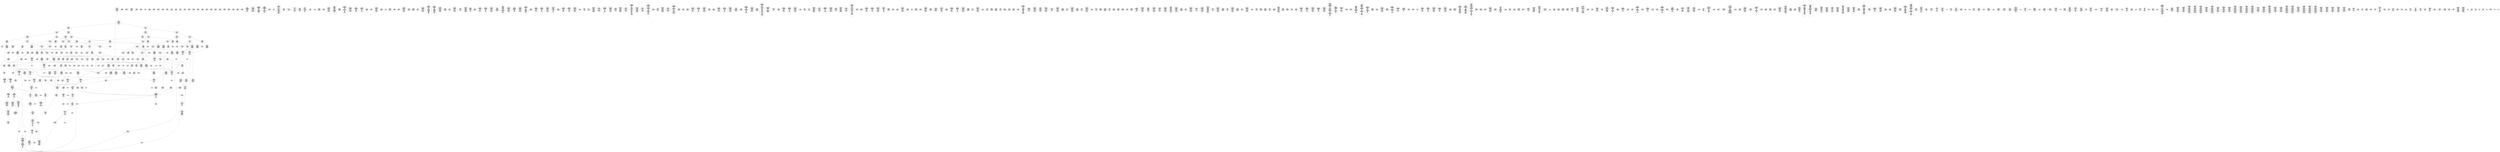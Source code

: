 /* Generated by GvGen v.1.0 (https://www.github.com/stricaud/gvgen) */

digraph G {
compound=true;
   node1 [label="[anywhere]"];
   node2 [label="# 0x0
PUSHX Data
PUSHX Data
MSTORE
PUSHX LogicData
CALLDATASIZE
LT
PUSHX Data
JUMPI
"];
   node3 [label="# 0xd
PUSHX Data
CALLDATALOAD
PUSHX BitData
SHR
PUSHX LogicData
GT
PUSHX Data
JUMPI
"];
   node4 [label="# 0x1e
PUSHX LogicData
GT
PUSHX Data
JUMPI
"];
   node5 [label="# 0x29
PUSHX LogicData
GT
PUSHX Data
JUMPI
"];
   node6 [label="# 0x34
PUSHX LogicData
EQ
PUSHX Data
JUMPI
"];
   node7 [label="# 0x3f
PUSHX LogicData
EQ
PUSHX Data
JUMPI
"];
   node8 [label="# 0x4a
PUSHX LogicData
EQ
PUSHX Data
JUMPI
"];
   node9 [label="# 0x55
PUSHX LogicData
EQ
PUSHX Data
JUMPI
"];
   node10 [label="# 0x60
PUSHX LogicData
EQ
PUSHX Data
JUMPI
"];
   node11 [label="# 0x6b
PUSHX Data
JUMP
"];
   node12 [label="# 0x6f
JUMPDEST
PUSHX LogicData
EQ
PUSHX Data
JUMPI
"];
   node13 [label="# 0x7b
PUSHX LogicData
EQ
PUSHX Data
JUMPI
"];
   node14 [label="# 0x86
PUSHX LogicData
EQ
PUSHX Data
JUMPI
"];
   node15 [label="# 0x91
PUSHX LogicData
EQ
PUSHX Data
JUMPI
"];
   node16 [label="# 0x9c
PUSHX LogicData
EQ
PUSHX Data
JUMPI
"];
   node17 [label="# 0xa7
PUSHX Data
JUMP
"];
   node18 [label="# 0xab
JUMPDEST
PUSHX LogicData
GT
PUSHX Data
JUMPI
"];
   node19 [label="# 0xb7
PUSHX LogicData
EQ
PUSHX Data
JUMPI
"];
   node20 [label="# 0xc2
PUSHX LogicData
EQ
PUSHX Data
JUMPI
"];
   node21 [label="# 0xcd
PUSHX LogicData
EQ
PUSHX Data
JUMPI
"];
   node22 [label="# 0xd8
PUSHX LogicData
EQ
PUSHX Data
JUMPI
"];
   node23 [label="# 0xe3
PUSHX LogicData
EQ
PUSHX Data
JUMPI
"];
   node24 [label="# 0xee
PUSHX Data
JUMP
"];
   node25 [label="# 0xf2
JUMPDEST
PUSHX LogicData
EQ
PUSHX Data
JUMPI
"];
   node26 [label="# 0xfe
PUSHX LogicData
EQ
PUSHX Data
JUMPI
"];
   node27 [label="# 0x109
PUSHX LogicData
EQ
PUSHX Data
JUMPI
"];
   node28 [label="# 0x114
PUSHX LogicData
EQ
PUSHX Data
JUMPI
"];
   node29 [label="# 0x11f
PUSHX LogicData
EQ
PUSHX Data
JUMPI
"];
   node30 [label="# 0x12a
PUSHX Data
JUMP
"];
   node31 [label="# 0x12e
JUMPDEST
PUSHX LogicData
GT
PUSHX Data
JUMPI
"];
   node32 [label="# 0x13a
PUSHX LogicData
GT
PUSHX Data
JUMPI
"];
   node33 [label="# 0x145
PUSHX LogicData
EQ
PUSHX Data
JUMPI
"];
   node34 [label="# 0x150
PUSHX LogicData
EQ
PUSHX Data
JUMPI
"];
   node35 [label="# 0x15b
PUSHX LogicData
EQ
PUSHX Data
JUMPI
"];
   node36 [label="# 0x166
PUSHX LogicData
EQ
PUSHX Data
JUMPI
"];
   node37 [label="# 0x171
PUSHX LogicData
EQ
PUSHX Data
JUMPI
"];
   node38 [label="# 0x17c
PUSHX Data
JUMP
"];
   node39 [label="# 0x180
JUMPDEST
PUSHX LogicData
EQ
PUSHX Data
JUMPI
"];
   node40 [label="# 0x18c
PUSHX LogicData
EQ
PUSHX Data
JUMPI
"];
   node41 [label="# 0x197
PUSHX LogicData
EQ
PUSHX Data
JUMPI
"];
   node42 [label="# 0x1a2
PUSHX LogicData
EQ
PUSHX Data
JUMPI
"];
   node43 [label="# 0x1ad
PUSHX LogicData
EQ
PUSHX Data
JUMPI
"];
   node44 [label="# 0x1b8
PUSHX Data
JUMP
"];
   node45 [label="# 0x1bc
JUMPDEST
PUSHX LogicData
GT
PUSHX Data
JUMPI
"];
   node46 [label="# 0x1c8
PUSHX LogicData
EQ
PUSHX Data
JUMPI
"];
   node47 [label="# 0x1d3
PUSHX LogicData
EQ
PUSHX Data
JUMPI
"];
   node48 [label="# 0x1de
PUSHX LogicData
EQ
PUSHX Data
JUMPI
"];
   node49 [label="# 0x1e9
PUSHX LogicData
EQ
PUSHX Data
JUMPI
"];
   node50 [label="# 0x1f4
PUSHX LogicData
EQ
PUSHX Data
JUMPI
"];
   node51 [label="# 0x1ff
PUSHX Data
JUMP
"];
   node52 [label="# 0x203
JUMPDEST
PUSHX LogicData
EQ
PUSHX Data
JUMPI
"];
   node53 [label="# 0x20e
PUSHX LogicData
EQ
PUSHX Data
JUMPI
"];
   node54 [label="# 0x219
PUSHX LogicData
EQ
PUSHX Data
JUMPI
"];
   node55 [label="# 0x224
PUSHX LogicData
EQ
PUSHX Data
JUMPI
"];
   node56 [label="# 0x22f
JUMPDEST
PUSHX Data
REVERT
"];
   node57 [label="# 0x234
JUMPDEST
CALLVALUE
ISZERO
PUSHX Data
JUMPI
"];
   node58 [label="# 0x23c
PUSHX Data
REVERT
"];
   node59 [label="# 0x240
JUMPDEST
PUSHX Data
PUSHX Data
CALLDATASIZE
PUSHX Data
PUSHX Data
JUMP
"];
   node60 [label="# 0x24f
JUMPDEST
PUSHX Data
JUMP
"];
   node61 [label="# 0x254
JUMPDEST
PUSHX MemData
MLOAD
PUSHX Data
PUSHX Data
JUMP
"];
   node62 [label="# 0x261
JUMPDEST
PUSHX MemData
MLOAD
SUB
RETURN
"];
   node63 [label="# 0x26a
JUMPDEST
CALLVALUE
ISZERO
PUSHX Data
JUMPI
"];
   node64 [label="# 0x272
PUSHX Data
REVERT
"];
   node65 [label="# 0x276
JUMPDEST
PUSHX Data
PUSHX Data
CALLDATASIZE
PUSHX Data
PUSHX Data
JUMP
"];
   node66 [label="# 0x285
JUMPDEST
PUSHX Data
JUMP
"];
   node67 [label="# 0x28a
JUMPDEST
PUSHX MemData
MLOAD
PUSHX Data
PUSHX Data
JUMP
"];
   node68 [label="# 0x297
JUMPDEST
CALLVALUE
ISZERO
PUSHX Data
JUMPI
"];
   node69 [label="# 0x29f
PUSHX Data
REVERT
"];
   node70 [label="# 0x2a3
JUMPDEST
PUSHX Data
PUSHX Data
JUMP
"];
   node71 [label="# 0x2ac
JUMPDEST
PUSHX MemData
MLOAD
PUSHX Data
PUSHX Data
JUMP
"];
   node72 [label="# 0x2b9
JUMPDEST
CALLVALUE
ISZERO
PUSHX Data
JUMPI
"];
   node73 [label="# 0x2c1
PUSHX Data
REVERT
"];
   node74 [label="# 0x2c5
JUMPDEST
PUSHX Data
PUSHX Data
CALLDATASIZE
PUSHX Data
PUSHX Data
JUMP
"];
   node75 [label="# 0x2d4
JUMPDEST
PUSHX Data
JUMP
"];
   node76 [label="# 0x2d9
JUMPDEST
PUSHX MemData
MLOAD
PUSHX Data
PUSHX Data
JUMP
"];
   node77 [label="# 0x2e6
JUMPDEST
CALLVALUE
ISZERO
PUSHX Data
JUMPI
"];
   node78 [label="# 0x2ee
PUSHX Data
REVERT
"];
   node79 [label="# 0x2f2
JUMPDEST
PUSHX Data
PUSHX Data
CALLDATASIZE
PUSHX Data
PUSHX Data
JUMP
"];
   node80 [label="# 0x301
JUMPDEST
PUSHX Data
JUMP
"];
   node81 [label="# 0x306
JUMPDEST
STOP
"];
   node82 [label="# 0x308
JUMPDEST
CALLVALUE
ISZERO
PUSHX Data
JUMPI
"];
   node83 [label="# 0x310
PUSHX Data
REVERT
"];
   node84 [label="# 0x314
JUMPDEST
PUSHX Data
PUSHX Data
JUMP
"];
   node85 [label="# 0x31d
JUMPDEST
CALLVALUE
ISZERO
PUSHX Data
JUMPI
"];
   node86 [label="# 0x325
PUSHX Data
REVERT
"];
   node87 [label="# 0x329
JUMPDEST
PUSHX Data
PUSHX Data
CALLDATASIZE
PUSHX Data
PUSHX Data
JUMP
"];
   node88 [label="# 0x338
JUMPDEST
PUSHX Data
JUMP
"];
   node89 [label="# 0x33d
JUMPDEST
CALLVALUE
ISZERO
PUSHX Data
JUMPI
"];
   node90 [label="# 0x345
PUSHX Data
REVERT
"];
   node91 [label="# 0x349
JUMPDEST
PUSHX Data
PUSHX Data
JUMP
"];
   node92 [label="# 0x352
JUMPDEST
CALLVALUE
ISZERO
PUSHX Data
JUMPI
"];
   node93 [label="# 0x35a
PUSHX Data
REVERT
"];
   node94 [label="# 0x35e
JUMPDEST
PUSHX Data
PUSHX Data
CALLDATASIZE
PUSHX Data
PUSHX Data
JUMP
"];
   node95 [label="# 0x36d
JUMPDEST
PUSHX Data
JUMP
"];
   node96 [label="# 0x372
JUMPDEST
CALLVALUE
ISZERO
PUSHX Data
JUMPI
"];
   node97 [label="# 0x37a
PUSHX Data
REVERT
"];
   node98 [label="# 0x37e
JUMPDEST
PUSHX Data
PUSHX Data
CALLDATASIZE
PUSHX Data
PUSHX Data
JUMP
"];
   node99 [label="# 0x38d
JUMPDEST
PUSHX Data
JUMP
"];
   node100 [label="# 0x392
JUMPDEST
CALLVALUE
ISZERO
PUSHX Data
JUMPI
"];
   node101 [label="# 0x39a
PUSHX Data
REVERT
"];
   node102 [label="# 0x39e
JUMPDEST
PUSHX Data
PUSHX Data
JUMP
"];
   node103 [label="# 0x3a7
JUMPDEST
CALLVALUE
ISZERO
PUSHX Data
JUMPI
"];
   node104 [label="# 0x3af
PUSHX Data
REVERT
"];
   node105 [label="# 0x3b3
JUMPDEST
PUSHX Data
PUSHX Data
CALLDATASIZE
PUSHX Data
PUSHX Data
JUMP
"];
   node106 [label="# 0x3c2
JUMPDEST
PUSHX Data
JUMP
"];
   node107 [label="# 0x3c7
JUMPDEST
CALLVALUE
ISZERO
PUSHX Data
JUMPI
"];
   node108 [label="# 0x3cf
PUSHX Data
REVERT
"];
   node109 [label="# 0x3d3
JUMPDEST
PUSHX Data
PUSHX Data
CALLDATASIZE
PUSHX Data
PUSHX Data
JUMP
"];
   node110 [label="# 0x3e2
JUMPDEST
PUSHX Data
JUMP
"];
   node111 [label="# 0x3e7
JUMPDEST
CALLVALUE
ISZERO
PUSHX Data
JUMPI
"];
   node112 [label="# 0x3ef
PUSHX Data
REVERT
"];
   node113 [label="# 0x3f3
JUMPDEST
PUSHX Data
PUSHX Data
CALLDATASIZE
PUSHX Data
PUSHX Data
JUMP
"];
   node114 [label="# 0x402
JUMPDEST
PUSHX Data
JUMP
"];
   node115 [label="# 0x407
JUMPDEST
CALLVALUE
ISZERO
PUSHX Data
JUMPI
"];
   node116 [label="# 0x40f
PUSHX Data
REVERT
"];
   node117 [label="# 0x413
JUMPDEST
PUSHX Data
PUSHX Data
CALLDATASIZE
PUSHX Data
PUSHX Data
JUMP
"];
   node118 [label="# 0x422
JUMPDEST
PUSHX Data
JUMP
"];
   node119 [label="# 0x427
JUMPDEST
CALLVALUE
ISZERO
PUSHX Data
JUMPI
"];
   node120 [label="# 0x42f
PUSHX Data
REVERT
"];
   node121 [label="# 0x433
JUMPDEST
PUSHX Data
PUSHX Data
CALLDATASIZE
PUSHX Data
PUSHX Data
JUMP
"];
   node122 [label="# 0x442
JUMPDEST
PUSHX Data
JUMP
"];
   node123 [label="# 0x447
JUMPDEST
CALLVALUE
ISZERO
PUSHX Data
JUMPI
"];
   node124 [label="# 0x44f
PUSHX Data
REVERT
"];
   node125 [label="# 0x453
JUMPDEST
PUSHX Data
PUSHX Data
JUMP
"];
   node126 [label="# 0x45c
JUMPDEST
CALLVALUE
ISZERO
PUSHX Data
JUMPI
"];
   node127 [label="# 0x464
PUSHX Data
REVERT
"];
   node128 [label="# 0x468
JUMPDEST
PUSHX Data
PUSHX Data
CALLDATASIZE
PUSHX Data
PUSHX Data
JUMP
"];
   node129 [label="# 0x477
JUMPDEST
PUSHX Data
JUMP
"];
   node130 [label="# 0x47c
JUMPDEST
CALLVALUE
ISZERO
PUSHX Data
JUMPI
"];
   node131 [label="# 0x484
PUSHX Data
REVERT
"];
   node132 [label="# 0x488
JUMPDEST
PUSHX Data
PUSHX Data
CALLDATASIZE
PUSHX Data
PUSHX Data
JUMP
"];
   node133 [label="# 0x497
JUMPDEST
PUSHX Data
JUMP
"];
   node134 [label="# 0x49c
JUMPDEST
CALLVALUE
ISZERO
PUSHX Data
JUMPI
"];
   node135 [label="# 0x4a4
PUSHX Data
REVERT
"];
   node136 [label="# 0x4a8
JUMPDEST
PUSHX Data
PUSHX Data
CALLDATASIZE
PUSHX Data
PUSHX Data
JUMP
"];
   node137 [label="# 0x4b7
JUMPDEST
PUSHX Data
JUMP
"];
   node138 [label="# 0x4bc
JUMPDEST
CALLVALUE
ISZERO
PUSHX Data
JUMPI
"];
   node139 [label="# 0x4c4
PUSHX Data
REVERT
"];
   node140 [label="# 0x4c8
JUMPDEST
PUSHX Data
PUSHX Data
JUMP
"];
   node141 [label="# 0x4d1
JUMPDEST
CALLVALUE
ISZERO
PUSHX Data
JUMPI
"];
   node142 [label="# 0x4d9
PUSHX Data
REVERT
"];
   node143 [label="# 0x4dd
JUMPDEST
PUSHX Data
PUSHX Data
JUMP
"];
   node144 [label="# 0x4e6
JUMPDEST
CALLVALUE
ISZERO
PUSHX Data
JUMPI
"];
   node145 [label="# 0x4ee
PUSHX Data
REVERT
"];
   node146 [label="# 0x4f2
JUMPDEST
PUSHX Data
PUSHX Data
JUMP
"];
   node147 [label="# 0x4fb
JUMPDEST
CALLVALUE
ISZERO
PUSHX Data
JUMPI
"];
   node148 [label="# 0x503
PUSHX Data
REVERT
"];
   node149 [label="# 0x507
JUMPDEST
PUSHX Data
PUSHX Data
CALLDATASIZE
PUSHX Data
PUSHX Data
JUMP
"];
   node150 [label="# 0x516
JUMPDEST
PUSHX Data
JUMP
"];
   node151 [label="# 0x51b
JUMPDEST
CALLVALUE
ISZERO
PUSHX Data
JUMPI
"];
   node152 [label="# 0x523
PUSHX Data
REVERT
"];
   node153 [label="# 0x527
JUMPDEST
PUSHX Data
PUSHX Data
JUMP
"];
   node154 [label="# 0x530
JUMPDEST
CALLVALUE
ISZERO
PUSHX Data
JUMPI
"];
   node155 [label="# 0x538
PUSHX Data
REVERT
"];
   node156 [label="# 0x53c
JUMPDEST
PUSHX Data
PUSHX Data
CALLDATASIZE
PUSHX Data
PUSHX Data
JUMP
"];
   node157 [label="# 0x54b
JUMPDEST
PUSHX Data
JUMP
"];
   node158 [label="# 0x550
JUMPDEST
CALLVALUE
ISZERO
PUSHX Data
JUMPI
"];
   node159 [label="# 0x558
PUSHX Data
REVERT
"];
   node160 [label="# 0x55c
JUMPDEST
PUSHX Data
PUSHX Data
JUMP
"];
   node161 [label="# 0x565
JUMPDEST
CALLVALUE
ISZERO
PUSHX Data
JUMPI
"];
   node162 [label="# 0x56d
PUSHX Data
REVERT
"];
   node163 [label="# 0x571
JUMPDEST
PUSHX Data
PUSHX Data
CALLDATASIZE
PUSHX Data
PUSHX Data
JUMP
"];
   node164 [label="# 0x580
JUMPDEST
PUSHX Data
JUMP
"];
   node165 [label="# 0x585
JUMPDEST
CALLVALUE
ISZERO
PUSHX Data
JUMPI
"];
   node166 [label="# 0x58d
PUSHX Data
REVERT
"];
   node167 [label="# 0x591
JUMPDEST
PUSHX Data
PUSHX Data
CALLDATASIZE
PUSHX Data
PUSHX Data
JUMP
"];
   node168 [label="# 0x5a0
JUMPDEST
PUSHX Data
JUMP
"];
   node169 [label="# 0x5a5
JUMPDEST
CALLVALUE
ISZERO
PUSHX Data
JUMPI
"];
   node170 [label="# 0x5ad
PUSHX Data
REVERT
"];
   node171 [label="# 0x5b1
JUMPDEST
PUSHX Data
PUSHX Data
CALLDATASIZE
PUSHX Data
PUSHX Data
JUMP
"];
   node172 [label="# 0x5c0
JUMPDEST
PUSHX Data
JUMP
"];
   node173 [label="# 0x5c5
JUMPDEST
CALLVALUE
ISZERO
PUSHX Data
JUMPI
"];
   node174 [label="# 0x5cd
PUSHX Data
REVERT
"];
   node175 [label="# 0x5d1
JUMPDEST
PUSHX Data
PUSHX Data
CALLDATASIZE
PUSHX Data
PUSHX Data
JUMP
"];
   node176 [label="# 0x5e0
JUMPDEST
PUSHX Data
JUMP
"];
   node177 [label="# 0x5e5
JUMPDEST
CALLVALUE
ISZERO
PUSHX Data
JUMPI
"];
   node178 [label="# 0x5ed
PUSHX Data
REVERT
"];
   node179 [label="# 0x5f1
JUMPDEST
PUSHX Data
PUSHX Data
JUMP
"];
   node180 [label="# 0x5fa
JUMPDEST
PUSHX Data
PUSHX Data
CALLDATASIZE
PUSHX Data
PUSHX Data
JUMP
"];
   node181 [label="# 0x608
JUMPDEST
PUSHX Data
JUMP
"];
   node182 [label="# 0x60d
JUMPDEST
CALLVALUE
ISZERO
PUSHX Data
JUMPI
"];
   node183 [label="# 0x615
PUSHX Data
REVERT
"];
   node184 [label="# 0x619
JUMPDEST
PUSHX Data
PUSHX Data
JUMP
"];
   node185 [label="# 0x622
JUMPDEST
CALLVALUE
ISZERO
PUSHX Data
JUMPI
"];
   node186 [label="# 0x62a
PUSHX Data
REVERT
"];
   node187 [label="# 0x62e
JUMPDEST
PUSHX Data
PUSHX Data
CALLDATASIZE
PUSHX Data
PUSHX Data
JUMP
"];
   node188 [label="# 0x63d
JUMPDEST
PUSHX Data
JUMP
"];
   node189 [label="# 0x642
JUMPDEST
PUSHX Data
PUSHX Data
CALLDATASIZE
PUSHX Data
PUSHX Data
JUMP
"];
   node190 [label="# 0x650
JUMPDEST
PUSHX Data
JUMP
"];
   node191 [label="# 0x655
JUMPDEST
PUSHX Data
PUSHX Data
CALLDATASIZE
PUSHX Data
PUSHX Data
JUMP
"];
   node192 [label="# 0x663
JUMPDEST
PUSHX Data
JUMP
"];
   node193 [label="# 0x668
JUMPDEST
CALLVALUE
ISZERO
PUSHX Data
JUMPI
"];
   node194 [label="# 0x670
PUSHX Data
REVERT
"];
   node195 [label="# 0x674
JUMPDEST
PUSHX Data
PUSHX Data
CALLDATASIZE
PUSHX Data
PUSHX Data
JUMP
"];
   node196 [label="# 0x683
JUMPDEST
PUSHX Data
JUMP
"];
   node197 [label="# 0x688
JUMPDEST
PUSHX Data
PUSHX ArithData
PUSHX BitData
PUSHX BitData
SHL
SUB
AND
PUSHX Data
JUMPI
"];
   node198 [label="# 0x699
PUSHX MemData
MLOAD
PUSHX BitData
PUSHX BitData
SHL
MSTORE
PUSHX ArithData
ADD
PUSHX Data
PUSHX Data
JUMP
"];
   node199 [label="# 0x6b0
JUMPDEST
PUSHX MemData
MLOAD
SUB
REVERT
"];
   node200 [label="# 0x6b9
JUMPDEST
PUSHX ArithData
PUSHX BitData
PUSHX BitData
SHL
SUB
AND
PUSHX Data
MSTORE
PUSHX Data
PUSHX Data
MSTORE
PUSHX Data
SHA3
SLOAD
"];
   node201 [label="# 0x6d4
JUMPDEST
JUMP
"];
   node202 [label="# 0x6d9
JUMPDEST
PUSHX Data
PUSHX ArithData
PUSHX BitData
PUSHX BitData
SHL
SUB
NOT
AND
PUSHX BitData
PUSHX BitData
SHL
EQ
PUSHX Data
JUMPI
"];
   node203 [label="# 0x6f5
PUSHX Data
PUSHX Data
JUMP
"];
   node204 [label="# 0x6fe
JUMPDEST
JUMP
"];
   node205 [label="# 0x704
JUMPDEST
PUSHX Data
PUSHX StorData
SLOAD
PUSHX Data
PUSHX Data
JUMP
"];
   node206 [label="# 0x713
JUMPDEST
PUSHX ArithData
ADD
PUSHX ArithData
DIV
MUL
PUSHX ArithData
ADD
PUSHX MemData
MLOAD
ADD
PUSHX Data
MSTORE
MSTORE
PUSHX ArithData
ADD
SLOAD
PUSHX Data
PUSHX Data
JUMP
"];
   node207 [label="# 0x73f
JUMPDEST
ISZERO
PUSHX Data
JUMPI
"];
   node208 [label="# 0x746
PUSHX LogicData
LT
PUSHX Data
JUMPI
"];
   node209 [label="# 0x74e
PUSHX ArithData
SLOAD
DIV
MUL
MSTORE
PUSHX ArithData
ADD
PUSHX Data
JUMP
"];
   node210 [label="# 0x761
JUMPDEST
ADD
PUSHX Data
MSTORE
PUSHX Data
PUSHX Data
SHA3
"];
   node211 [label="# 0x76f
JUMPDEST
SLOAD
MSTORE
PUSHX ArithData
ADD
PUSHX ArithData
ADD
GT
PUSHX Data
JUMPI
"];
   node212 [label="# 0x783
SUB
PUSHX BitData
AND
ADD
"];
   node213 [label="# 0x78c
JUMPDEST
JUMP
"];
   node214 [label="# 0x796
JUMPDEST
PUSHX Data
PUSHX Data
PUSHX Data
JUMP
"];
   node215 [label="# 0x7a1
JUMPDEST
PUSHX Data
JUMPI
"];
   node216 [label="# 0x7a6
PUSHX MemData
MLOAD
PUSHX BitData
PUSHX BitData
SHL
MSTORE
PUSHX ArithData
ADD
PUSHX Data
PUSHX Data
JUMP
"];
   node217 [label="# 0x7bd
JUMPDEST
PUSHX Data
MSTORE
PUSHX Data
PUSHX Data
MSTORE
PUSHX Data
SHA3
SLOAD
PUSHX ArithData
PUSHX BitData
PUSHX BitData
SHL
SUB
AND
JUMP
"];
   node218 [label="# 0x7d9
JUMPDEST
PUSHX Data
PUSHX Data
PUSHX Data
JUMP
"];
   node219 [label="# 0x7e4
JUMPDEST
PUSHX ArithData
PUSHX BitData
PUSHX BitData
SHL
SUB
AND
PUSHX ArithData
PUSHX BitData
PUSHX BitData
SHL
SUB
AND
EQ
ISZERO
PUSHX Data
JUMPI
"];
   node220 [label="# 0x801
PUSHX MemData
MLOAD
PUSHX BitData
PUSHX BitData
SHL
MSTORE
PUSHX ArithData
ADD
PUSHX Data
PUSHX Data
JUMP
"];
   node221 [label="# 0x818
JUMPDEST
PUSHX ArithData
PUSHX BitData
PUSHX BitData
SHL
SUB
AND
PUSHX Data
PUSHX Data
JUMP
"];
   node222 [label="# 0x82a
JUMPDEST
PUSHX ArithData
PUSHX BitData
PUSHX BitData
SHL
SUB
AND
EQ
PUSHX Data
JUMPI
"];
   node223 [label="# 0x83a
PUSHX Data
PUSHX Data
PUSHX Data
JUMP
"];
   node224 [label="# 0x846
JUMPDEST
PUSHX Data
JUMPI
"];
   node225 [label="# 0x84b
PUSHX MemData
MLOAD
PUSHX BitData
PUSHX BitData
SHL
MSTORE
PUSHX ArithData
ADD
PUSHX Data
PUSHX Data
JUMP
"];
   node226 [label="# 0x862
JUMPDEST
PUSHX Data
PUSHX Data
JUMP
"];
   node227 [label="# 0x86c
JUMPDEST
JUMP
"];
   node228 [label="# 0x871
JUMPDEST
PUSHX StorData
SLOAD
JUMP
"];
   node229 [label="# 0x877
JUMPDEST
PUSHX Data
PUSHX Data
PUSHX Data
JUMP
"];
   node230 [label="# 0x882
JUMPDEST
PUSHX Data
JUMP
"];
   node231 [label="# 0x888
JUMPDEST
PUSHX Data
JUMPI
"];
   node232 [label="# 0x88d
PUSHX MemData
MLOAD
PUSHX BitData
PUSHX BitData
SHL
MSTORE
PUSHX ArithData
ADD
PUSHX Data
PUSHX Data
JUMP
"];
   node233 [label="# 0x8a4
JUMPDEST
PUSHX Data
PUSHX Data
JUMP
"];
   node234 [label="# 0x8af
JUMPDEST
PUSHX StorData
SLOAD
PUSHX Data
DIV
PUSHX BitData
AND
JUMP
"];
   node235 [label="# 0x8bd
JUMPDEST
PUSHX Data
PUSHX Data
PUSHX Data
JUMP
"];
   node236 [label="# 0x8c8
JUMPDEST
LT
PUSHX Data
JUMPI
"];
   node237 [label="# 0x8cf
PUSHX MemData
MLOAD
PUSHX BitData
PUSHX BitData
SHL
MSTORE
PUSHX ArithData
ADD
PUSHX Data
PUSHX Data
JUMP
"];
   node238 [label="# 0x8e6
JUMPDEST
PUSHX ArithData
PUSHX BitData
PUSHX BitData
SHL
SUB
AND
PUSHX Data
MSTORE
PUSHX Data
PUSHX Data
MSTORE
PUSHX Data
SHA3
MSTORE
MSTORE
SHA3
SLOAD
JUMP
"];
   node239 [label="# 0x90f
JUMPDEST
PUSHX ArithData
PUSHX BitData
PUSHX BitData
SHL
SUB
AND
PUSHX Data
MSTORE
PUSHX Data
PUSHX Data
MSTORE
PUSHX Data
SHA3
SLOAD
PUSHX BitData
AND
JUMP
"];
   node240 [label="# 0x92d
JUMPDEST
PUSHX Data
PUSHX Data
JUMP
"];
   node241 [label="# 0x935
JUMPDEST
PUSHX ArithData
PUSHX BitData
PUSHX BitData
SHL
SUB
AND
PUSHX Data
PUSHX Data
JUMP
"];
   node242 [label="# 0x946
JUMPDEST
PUSHX ArithData
PUSHX BitData
PUSHX BitData
SHL
SUB
AND
EQ
PUSHX Data
JUMPI
"];
   node243 [label="# 0x955
PUSHX MemData
MLOAD
PUSHX BitData
PUSHX BitData
SHL
MSTORE
PUSHX ArithData
ADD
PUSHX Data
PUSHX Data
JUMP
"];
   node244 [label="# 0x96c
JUMPDEST
PUSHX MemData
MLOAD
SELFBALANCE
CALLER
ISZERO
PUSHX ArithData
MUL
PUSHX Data
CALL
ISZERO
ISZERO
PUSHX Data
JUMPI
"];
   node245 [label="# 0x992
RETURNDATASIZE
PUSHX Data
RETURNDATACOPY
RETURNDATASIZE
PUSHX Data
REVERT
"];
   node246 [label="# 0x99b
JUMPDEST
JUMP
"];
   node247 [label="# 0x99f
JUMPDEST
PUSHX Data
PUSHX MemData
MLOAD
PUSHX ArithData
ADD
PUSHX Data
MSTORE
PUSHX Data
MSTORE
PUSHX Data
JUMP
"];
   node248 [label="# 0x9ba
JUMPDEST
PUSHX Data
PUSHX Data
PUSHX Data
JUMP
"];
   node249 [label="# 0x9c4
JUMPDEST
LT
PUSHX Data
JUMPI
"];
   node250 [label="# 0x9cb
PUSHX MemData
MLOAD
PUSHX BitData
PUSHX BitData
SHL
MSTORE
PUSHX ArithData
ADD
PUSHX Data
PUSHX Data
JUMP
"];
   node251 [label="# 0x9e2
JUMPDEST
PUSHX StorData
SLOAD
LT
PUSHX Data
JUMPI
"];
   node252 [label="# 0x9ee
PUSHX BitData
PUSHX BitData
SHL
PUSHX Data
MSTORE
PUSHX Data
PUSHX Data
MSTORE
PUSHX Data
PUSHX Data
REVERT
"];
   node253 [label="# 0xa03
JUMPDEST
PUSHX Data
MSTORE
PUSHX Data
PUSHX Data
SHA3
ADD
SLOAD
JUMP
"];
   node254 [label="# 0xa15
JUMPDEST
PUSHX Data
PUSHX Data
JUMP
"];
   node255 [label="# 0xa1d
JUMPDEST
PUSHX ArithData
PUSHX BitData
PUSHX BitData
SHL
SUB
AND
PUSHX Data
PUSHX Data
JUMP
"];
   node256 [label="# 0xa2e
JUMPDEST
PUSHX ArithData
PUSHX BitData
PUSHX BitData
SHL
SUB
AND
EQ
PUSHX Data
JUMPI
"];
   node257 [label="# 0xa3d
PUSHX MemData
MLOAD
PUSHX BitData
PUSHX BitData
SHL
MSTORE
PUSHX ArithData
ADD
PUSHX Data
PUSHX Data
JUMP
"];
   node258 [label="# 0xa54
JUMPDEST
MLOAD
PUSHX Data
PUSHX Data
PUSHX ArithData
ADD
PUSHX Data
JUMP
"];
   node259 [label="# 0xa67
JUMPDEST
PUSHX Data
MSTORE
PUSHX Data
PUSHX Data
MSTORE
PUSHX Data
SHA3
SLOAD
PUSHX ArithData
PUSHX BitData
PUSHX BitData
SHL
SUB
AND
PUSHX Data
JUMPI
"];
   node260 [label="# 0xa85
PUSHX MemData
MLOAD
PUSHX BitData
PUSHX BitData
SHL
MSTORE
PUSHX ArithData
ADD
PUSHX Data
PUSHX Data
JUMP
"];
   node261 [label="# 0xa9c
JUMPDEST
PUSHX Data
PUSHX ArithData
PUSHX BitData
PUSHX BitData
SHL
SUB
AND
PUSHX Data
JUMPI
"];
   node262 [label="# 0xaad
PUSHX MemData
MLOAD
PUSHX BitData
PUSHX BitData
SHL
MSTORE
PUSHX ArithData
ADD
PUSHX Data
PUSHX Data
JUMP
"];
   node263 [label="# 0xac4
JUMPDEST
PUSHX ArithData
PUSHX BitData
PUSHX BitData
SHL
SUB
AND
PUSHX Data
MSTORE
PUSHX Data
PUSHX Data
MSTORE
PUSHX Data
SHA3
SLOAD
JUMP
"];
   node264 [label="# 0xae0
JUMPDEST
PUSHX Data
PUSHX Data
JUMP
"];
   node265 [label="# 0xae8
JUMPDEST
PUSHX ArithData
PUSHX BitData
PUSHX BitData
SHL
SUB
AND
PUSHX Data
PUSHX Data
JUMP
"];
   node266 [label="# 0xaf9
JUMPDEST
PUSHX ArithData
PUSHX BitData
PUSHX BitData
SHL
SUB
AND
EQ
PUSHX Data
JUMPI
"];
   node267 [label="# 0xb08
PUSHX MemData
MLOAD
PUSHX BitData
PUSHX BitData
SHL
MSTORE
PUSHX ArithData
ADD
PUSHX Data
PUSHX Data
JUMP
"];
   node268 [label="# 0xb1f
JUMPDEST
PUSHX StorData
SLOAD
PUSHX MemData
MLOAD
PUSHX Data
PUSHX ArithData
PUSHX BitData
PUSHX BitData
SHL
SUB
AND
PUSHX Data
LOGX
PUSHX StorData
SLOAD
PUSHX ArithData
PUSHX BitData
PUSHX BitData
SHL
SUB
NOT
AND
SSTORE
JUMP
"];
   node269 [label="# 0xb69
JUMPDEST
PUSHX Data
PUSHX Data
JUMP
"];
   node270 [label="# 0xb71
JUMPDEST
PUSHX ArithData
PUSHX BitData
PUSHX BitData
SHL
SUB
AND
PUSHX Data
PUSHX Data
JUMP
"];
   node271 [label="# 0xb82
JUMPDEST
PUSHX ArithData
PUSHX BitData
PUSHX BitData
SHL
SUB
AND
EQ
PUSHX Data
JUMPI
"];
   node272 [label="# 0xb91
PUSHX MemData
MLOAD
PUSHX BitData
PUSHX BitData
SHL
MSTORE
PUSHX ArithData
ADD
PUSHX Data
PUSHX Data
JUMP
"];
   node273 [label="# 0xba8
JUMPDEST
PUSHX StorData
SLOAD
ISZERO
ISZERO
PUSHX ArithData
MUL
PUSHX BitData
NOT
AND
OR
SSTORE
JUMP
"];
   node274 [label="# 0xbc2
JUMPDEST
PUSHX Data
PUSHX Data
JUMP
"];
   node275 [label="# 0xbca
JUMPDEST
PUSHX ArithData
PUSHX BitData
PUSHX BitData
SHL
SUB
AND
PUSHX Data
PUSHX Data
JUMP
"];
   node276 [label="# 0xbdb
JUMPDEST
PUSHX ArithData
PUSHX BitData
PUSHX BitData
SHL
SUB
AND
EQ
PUSHX Data
JUMPI
"];
   node277 [label="# 0xbea
PUSHX MemData
MLOAD
PUSHX BitData
PUSHX BitData
SHL
MSTORE
PUSHX ArithData
ADD
PUSHX Data
PUSHX Data
JUMP
"];
   node278 [label="# 0xc01
JUMPDEST
PUSHX Data
"];
   node279 [label="# 0xc04
JUMPDEST
LT
ISZERO
PUSHX Data
JUMPI
"];
   node280 [label="# 0xc0d
PUSHX Data
LT
PUSHX Data
JUMPI
"];
   node281 [label="# 0xc19
PUSHX BitData
PUSHX BitData
SHL
PUSHX Data
MSTORE
PUSHX Data
PUSHX Data
MSTORE
PUSHX Data
PUSHX Data
REVERT
"];
   node282 [label="# 0xc2e
JUMPDEST
PUSHX ArithData
MUL
ADD
PUSHX ArithData
ADD
PUSHX Data
PUSHX Data
JUMP
"];
   node283 [label="# 0xc43
JUMPDEST
PUSHX ArithData
PUSHX BitData
PUSHX BitData
SHL
SUB
AND
EQ
ISZERO
PUSHX Data
JUMPI
"];
   node284 [label="# 0xc53
PUSHX MemData
MLOAD
PUSHX BitData
PUSHX BitData
SHL
MSTORE
PUSHX ArithData
ADD
PUSHX Data
PUSHX Data
JUMP
"];
   node285 [label="# 0xc6a
JUMPDEST
PUSHX Data
PUSHX Data
PUSHX Data
LT
PUSHX Data
JUMPI
"];
   node286 [label="# 0xc7b
PUSHX BitData
PUSHX BitData
SHL
PUSHX Data
MSTORE
PUSHX Data
PUSHX Data
MSTORE
PUSHX Data
PUSHX Data
REVERT
"];
   node287 [label="# 0xc90
JUMPDEST
PUSHX ArithData
MUL
ADD
PUSHX ArithData
ADD
PUSHX Data
PUSHX Data
JUMP
"];
   node288 [label="# 0xca5
JUMPDEST
PUSHX ArithData
PUSHX BitData
PUSHX BitData
SHL
SUB
AND
MSTORE
PUSHX ArithData
ADD
MSTORE
PUSHX ArithData
ADD
PUSHX Data
SHA3
SLOAD
PUSHX BitData
NOT
AND
ISZERO
ISZERO
OR
SSTORE
PUSHX Data
LT
PUSHX Data
JUMPI
"];
   node289 [label="# 0xcde
PUSHX BitData
PUSHX BitData
SHL
PUSHX Data
MSTORE
PUSHX Data
PUSHX Data
MSTORE
PUSHX Data
PUSHX Data
REVERT
"];
   node290 [label="# 0xcf3
JUMPDEST
PUSHX ArithData
MUL
ADD
PUSHX ArithData
ADD
PUSHX Data
PUSHX Data
JUMP
"];
   node291 [label="# 0xd08
JUMPDEST
PUSHX ArithData
PUSHX BitData
PUSHX BitData
SHL
SUB
AND
PUSHX ArithData
PUSHX BitData
PUSHX BitData
SHL
SUB
AND
MSTORE
PUSHX ArithData
ADD
MSTORE
PUSHX ArithData
ADD
PUSHX Data
SHA3
SLOAD
GT
PUSHX Data
JUMPI
"];
   node292 [label="# 0xd2f
PUSHX Data
PUSHX Data
JUMP
"];
   node293 [label="# 0xd35
JUMPDEST
PUSHX Data
PUSHX Data
LT
PUSHX Data
JUMPI
"];
   node294 [label="# 0xd44
PUSHX BitData
PUSHX BitData
SHL
PUSHX Data
MSTORE
PUSHX Data
PUSHX Data
MSTORE
PUSHX Data
PUSHX Data
REVERT
"];
   node295 [label="# 0xd59
JUMPDEST
PUSHX ArithData
MUL
ADD
PUSHX ArithData
ADD
PUSHX Data
PUSHX Data
JUMP
"];
   node296 [label="# 0xd6e
JUMPDEST
PUSHX ArithData
PUSHX BitData
PUSHX BitData
SHL
SUB
AND
PUSHX ArithData
PUSHX BitData
PUSHX BitData
SHL
SUB
AND
MSTORE
PUSHX ArithData
ADD
MSTORE
PUSHX ArithData
ADD
PUSHX Data
SHA3
SLOAD
"];
   node297 [label="# 0xd90
JUMPDEST
PUSHX Data
PUSHX Data
JUMP
"];
   node298 [label="# 0xd9b
JUMPDEST
PUSHX Data
JUMP
"];
   node299 [label="# 0xda3
JUMPDEST
PUSHX Data
PUSHX Data
JUMP
"];
   node300 [label="# 0xdab
JUMPDEST
PUSHX ArithData
PUSHX BitData
PUSHX BitData
SHL
SUB
AND
PUSHX Data
PUSHX Data
JUMP
"];
   node301 [label="# 0xdbc
JUMPDEST
PUSHX ArithData
PUSHX BitData
PUSHX BitData
SHL
SUB
AND
EQ
PUSHX Data
JUMPI
"];
   node302 [label="# 0xdcb
PUSHX MemData
MLOAD
PUSHX BitData
PUSHX BitData
SHL
MSTORE
PUSHX ArithData
ADD
PUSHX Data
PUSHX Data
JUMP
"];
   node303 [label="# 0xde2
JUMPDEST
PUSHX Data
SSTORE
JUMP
"];
   node304 [label="# 0xde7
JUMPDEST
PUSHX StorData
SLOAD
JUMP
"];
   node305 [label="# 0xded
JUMPDEST
PUSHX Data
JUMP
"];
   node306 [label="# 0xdf8
JUMPDEST
PUSHX StorData
SLOAD
PUSHX ArithData
PUSHX BitData
PUSHX BitData
SHL
SUB
AND
JUMP
"];
   node307 [label="# 0xe07
JUMPDEST
PUSHX Data
PUSHX Data
JUMP
"];
   node308 [label="# 0xe0f
JUMPDEST
PUSHX ArithData
PUSHX BitData
PUSHX BitData
SHL
SUB
AND
PUSHX Data
PUSHX Data
JUMP
"];
   node309 [label="# 0xe20
JUMPDEST
PUSHX ArithData
PUSHX BitData
PUSHX BitData
SHL
SUB
AND
EQ
PUSHX Data
JUMPI
"];
   node310 [label="# 0xe2f
PUSHX MemData
MLOAD
PUSHX BitData
PUSHX BitData
SHL
MSTORE
PUSHX ArithData
ADD
PUSHX Data
PUSHX Data
JUMP
"];
   node311 [label="# 0xe46
JUMPDEST
MLOAD
PUSHX Data
PUSHX Data
PUSHX ArithData
ADD
PUSHX Data
JUMP
"];
   node312 [label="# 0xe59
JUMPDEST
PUSHX Data
PUSHX StorData
SLOAD
PUSHX Data
PUSHX Data
JUMP
"];
   node313 [label="# 0xe68
JUMPDEST
PUSHX Data
PUSHX Data
JUMP
"];
   node314 [label="# 0xe70
JUMPDEST
PUSHX ArithData
PUSHX BitData
PUSHX BitData
SHL
SUB
AND
PUSHX ArithData
PUSHX BitData
PUSHX BitData
SHL
SUB
AND
EQ
ISZERO
PUSHX Data
JUMPI
"];
   node315 [label="# 0xe8a
PUSHX MemData
MLOAD
PUSHX BitData
PUSHX BitData
SHL
MSTORE
PUSHX ArithData
ADD
PUSHX Data
PUSHX Data
JUMP
"];
   node316 [label="# 0xea1
JUMPDEST
PUSHX Data
PUSHX Data
PUSHX Data
PUSHX Data
JUMP
"];
   node317 [label="# 0xeae
JUMPDEST
PUSHX ArithData
PUSHX BitData
PUSHX BitData
SHL
SUB
AND
MSTORE
PUSHX ArithData
ADD
MSTORE
PUSHX ArithData
ADD
PUSHX Data
SHA3
AND
MSTORE
MSTORE
SHA3
SLOAD
PUSHX BitData
NOT
AND
ISZERO
ISZERO
OR
SSTORE
PUSHX Data
PUSHX Data
JUMP
"];
   node318 [label="# 0xef2
JUMPDEST
PUSHX ArithData
PUSHX BitData
PUSHX BitData
SHL
SUB
AND
PUSHX Data
PUSHX MemData
MLOAD
PUSHX Data
PUSHX Data
JUMP
"];
   node319 [label="# 0xf2a
JUMPDEST
PUSHX MemData
MLOAD
SUB
LOGX
JUMP
"];
   node320 [label="# 0xf36
JUMPDEST
PUSHX Data
JUMP
"];
   node321 [label="# 0xf3c
JUMPDEST
PUSHX Data
PUSHX Data
JUMP
"];
   node322 [label="# 0xf44
JUMPDEST
PUSHX ArithData
PUSHX BitData
PUSHX BitData
SHL
SUB
AND
PUSHX Data
PUSHX Data
JUMP
"];
   node323 [label="# 0xf55
JUMPDEST
PUSHX ArithData
PUSHX BitData
PUSHX BitData
SHL
SUB
AND
EQ
PUSHX Data
JUMPI
"];
   node324 [label="# 0xf64
PUSHX MemData
MLOAD
PUSHX BitData
PUSHX BitData
SHL
MSTORE
PUSHX ArithData
ADD
PUSHX Data
PUSHX Data
JUMP
"];
   node325 [label="# 0xf7b
JUMPDEST
PUSHX Data
"];
   node326 [label="# 0xf7e
JUMPDEST
LT
ISZERO
PUSHX Data
JUMPI
"];
   node327 [label="# 0xf87
PUSHX Data
LT
PUSHX Data
JUMPI
"];
   node328 [label="# 0xf93
PUSHX BitData
PUSHX BitData
SHL
PUSHX Data
MSTORE
PUSHX Data
PUSHX Data
MSTORE
PUSHX Data
PUSHX Data
REVERT
"];
   node329 [label="# 0xfa8
JUMPDEST
PUSHX ArithData
MUL
ADD
PUSHX ArithData
ADD
PUSHX Data
PUSHX Data
JUMP
"];
   node330 [label="# 0xfbd
JUMPDEST
PUSHX ArithData
PUSHX BitData
PUSHX BitData
SHL
SUB
AND
EQ
ISZERO
PUSHX Data
JUMPI
"];
   node331 [label="# 0xfcd
PUSHX MemData
MLOAD
PUSHX BitData
PUSHX BitData
SHL
MSTORE
PUSHX ArithData
ADD
PUSHX Data
PUSHX Data
JUMP
"];
   node332 [label="# 0xfe4
JUMPDEST
PUSHX Data
PUSHX Data
PUSHX Data
LT
PUSHX Data
JUMPI
"];
   node333 [label="# 0xff5
PUSHX BitData
PUSHX BitData
SHL
PUSHX Data
MSTORE
PUSHX Data
PUSHX Data
MSTORE
PUSHX Data
PUSHX Data
REVERT
"];
   node334 [label="# 0x100a
JUMPDEST
PUSHX ArithData
MUL
ADD
PUSHX ArithData
ADD
PUSHX Data
PUSHX Data
JUMP
"];
   node335 [label="# 0x101f
JUMPDEST
PUSHX ArithData
PUSHX BitData
PUSHX BitData
SHL
SUB
AND
MSTORE
PUSHX ArithData
ADD
MSTORE
PUSHX ArithData
ADD
PUSHX Data
SHA3
SLOAD
PUSHX BitData
NOT
AND
ISZERO
ISZERO
OR
SSTORE
PUSHX Data
PUSHX Data
JUMP
"];
   node336 [label="# 0x1051
JUMPDEST
PUSHX Data
JUMP
"];
   node337 [label="# 0x1059
JUMPDEST
PUSHX Data
PUSHX Data
JUMP
"];
   node338 [label="# 0x1061
JUMPDEST
PUSHX ArithData
PUSHX BitData
PUSHX BitData
SHL
SUB
AND
PUSHX Data
PUSHX Data
JUMP
"];
   node339 [label="# 0x1072
JUMPDEST
PUSHX ArithData
PUSHX BitData
PUSHX BitData
SHL
SUB
AND
EQ
PUSHX Data
JUMPI
"];
   node340 [label="# 0x1081
PUSHX MemData
MLOAD
PUSHX BitData
PUSHX BitData
SHL
MSTORE
PUSHX ArithData
ADD
PUSHX Data
PUSHX Data
JUMP
"];
   node341 [label="# 0x1098
JUMPDEST
PUSHX StorData
SLOAD
PUSHX BitData
NOT
AND
ISZERO
ISZERO
OR
SSTORE
JUMP
"];
   node342 [label="# 0x10ab
JUMPDEST
PUSHX Data
PUSHX Data
PUSHX Data
JUMP
"];
   node343 [label="# 0x10b6
JUMPDEST
PUSHX Data
JUMP
"];
   node344 [label="# 0x10bc
JUMPDEST
PUSHX Data
JUMPI
"];
   node345 [label="# 0x10c1
PUSHX MemData
MLOAD
PUSHX BitData
PUSHX BitData
SHL
MSTORE
PUSHX ArithData
ADD
PUSHX Data
PUSHX Data
JUMP
"];
   node346 [label="# 0x10d8
JUMPDEST
PUSHX Data
PUSHX Data
JUMP
"];
   node347 [label="# 0x10e4
JUMPDEST
JUMP
"];
   node348 [label="# 0x10ea
JUMPDEST
PUSHX Data
PUSHX Data
PUSHX Data
JUMP
"];
   node349 [label="# 0x10f5
JUMPDEST
PUSHX Data
JUMPI
"];
   node350 [label="# 0x10fa
PUSHX MemData
MLOAD
PUSHX BitData
PUSHX BitData
SHL
MSTORE
PUSHX ArithData
ADD
PUSHX Data
PUSHX Data
JUMP
"];
   node351 [label="# 0x1111
JUMPDEST
PUSHX Data
PUSHX Data
PUSHX Data
JUMP
"];
   node352 [label="# 0x111c
JUMPDEST
PUSHX MemData
MLOAD
PUSHX ArithData
ADD
PUSHX Data
PUSHX Data
JUMP
"];
   node353 [label="# 0x112d
JUMPDEST
PUSHX MemData
MLOAD
PUSHX ArithData
SUB
SUB
MSTORE
PUSHX Data
MSTORE
JUMP
"];
   node354 [label="# 0x1143
JUMPDEST
PUSHX Data
JUMP
"];
   node355 [label="# 0x1148
JUMPDEST
PUSHX Data
PUSHX Data
JUMP
"];
   node356 [label="# 0x1150
JUMPDEST
PUSHX ArithData
PUSHX BitData
PUSHX BitData
SHL
SUB
AND
PUSHX Data
PUSHX Data
JUMP
"];
   node357 [label="# 0x1161
JUMPDEST
PUSHX ArithData
PUSHX BitData
PUSHX BitData
SHL
SUB
AND
EQ
PUSHX Data
JUMPI
"];
   node358 [label="# 0x1170
PUSHX MemData
MLOAD
PUSHX BitData
PUSHX BitData
SHL
MSTORE
PUSHX ArithData
ADD
PUSHX Data
PUSHX Data
JUMP
"];
   node359 [label="# 0x1187
JUMPDEST
PUSHX Data
PUSHX Data
PUSHX Data
PUSHX Data
JUMP
"];
   node360 [label="# 0x1194
JUMPDEST
LT
PUSHX Data
JUMPI
"];
   node361 [label="# 0x119a
PUSHX MemData
MLOAD
PUSHX BitData
PUSHX BitData
SHL
MSTORE
PUSHX ArithData
ADD
PUSHX Data
PUSHX Data
JUMP
"];
   node362 [label="# 0x11b1
JUMPDEST
PUSHX Data
"];
   node363 [label="# 0x11b4
JUMPDEST
LT
ISZERO
PUSHX Data
JUMPI
"];
   node364 [label="# 0x11bd
PUSHX Data
PUSHX Data
PUSHX Data
PUSHX Data
JUMP
"];
   node365 [label="# 0x11c8
JUMPDEST
PUSHX Data
PUSHX Data
PUSHX Data
PUSHX Data
JUMP
"];
   node366 [label="# 0x11d7
JUMPDEST
LT
ISZERO
PUSHX Data
JUMPI
"];
   node367 [label="# 0x11de
PUSHX Data
PUSHX Data
PUSHX Data
JUMP
"];
   node368 [label="# 0x11e7
JUMPDEST
PUSHX Data
PUSHX Data
JUMP
"];
   node369 [label="# 0x11f1
JUMPDEST
PUSHX Data
PUSHX Data
JUMP
"];
   node370 [label="# 0x11fc
JUMPDEST
PUSHX Data
JUMP
"];
   node371 [label="# 0x1204
JUMPDEST
PUSHX Data
PUSHX StorData
SLOAD
PUSHX Data
PUSHX Data
JUMP
"];
   node372 [label="# 0x1213
JUMPDEST
PUSHX ArithData
PUSHX BitData
PUSHX BitData
SHL
SUB
AND
PUSHX Data
MSTORE
PUSHX Data
PUSHX Data
MSTORE
PUSHX Data
SHA3
AND
MSTORE
MSTORE
SHA3
SLOAD
PUSHX BitData
AND
JUMP
"];
   node373 [label="# 0x1241
JUMPDEST
PUSHX LogicData
PUSHX StorData
SLOAD
EQ
ISZERO
PUSHX Data
JUMPI
"];
   node374 [label="# 0x124d
PUSHX MemData
MLOAD
PUSHX BitData
PUSHX BitData
SHL
MSTORE
PUSHX ArithData
ADD
PUSHX Data
PUSHX Data
JUMP
"];
   node375 [label="# 0x1264
JUMPDEST
PUSHX Data
PUSHX Data
SSTORE
PUSHX StorData
SLOAD
PUSHX BitData
AND
PUSHX Data
JUMPI
"];
   node376 [label="# 0x1274
PUSHX MemData
MLOAD
PUSHX BitData
PUSHX BitData
SHL
MSTORE
PUSHX ArithData
ADD
PUSHX Data
PUSHX Data
JUMP
"];
   node377 [label="# 0x128b
JUMPDEST
PUSHX LogicData
GT
ISZERO
PUSHX Data
JUMPI
"];
   node378 [label="# 0x1295
PUSHX MemData
MLOAD
PUSHX BitData
PUSHX BitData
SHL
MSTORE
PUSHX ArithData
ADD
PUSHX Data
PUSHX Data
JUMP
"];
   node379 [label="# 0x12ac
JUMPDEST
PUSHX Data
PUSHX Data
PUSHX Data
PUSHX Data
JUMP
"];
   node380 [label="# 0x12b9
JUMPDEST
LT
PUSHX Data
JUMPI
"];
   node381 [label="# 0x12bf
PUSHX MemData
MLOAD
PUSHX BitData
PUSHX BitData
SHL
MSTORE
PUSHX ArithData
ADD
PUSHX Data
PUSHX Data
JUMP
"];
   node382 [label="# 0x12d6
JUMPDEST
CALLVALUE
PUSHX Data
PUSHX Data
PUSHX Data
JUMP
"];
   node383 [label="# 0x12e8
JUMPDEST
GT
ISZERO
PUSHX Data
JUMPI
"];
   node384 [label="# 0x12ef
PUSHX MemData
MLOAD
PUSHX BitData
PUSHX BitData
SHL
MSTORE
PUSHX ArithData
ADD
PUSHX Data
PUSHX Data
JUMP
"];
   node385 [label="# 0x1306
JUMPDEST
PUSHX Data
"];
   node386 [label="# 0x1309
JUMPDEST
LT
ISZERO
PUSHX Data
JUMPI
"];
   node387 [label="# 0x1312
PUSHX Data
PUSHX Data
PUSHX Data
PUSHX Data
JUMP
"];
   node388 [label="# 0x131d
JUMPDEST
PUSHX Data
PUSHX Data
PUSHX Data
PUSHX Data
JUMP
"];
   node389 [label="# 0x132c
JUMPDEST
LT
ISZERO
PUSHX Data
JUMPI
"];
   node390 [label="# 0x1333
PUSHX Data
PUSHX Data
PUSHX Data
JUMP
"];
   node391 [label="# 0x133c
JUMPDEST
PUSHX Data
CALLER
PUSHX Data
JUMP
"];
   node392 [label="# 0x1346
JUMPDEST
PUSHX Data
PUSHX Data
JUMP
"];
   node393 [label="# 0x1351
JUMPDEST
PUSHX Data
JUMP
"];
   node394 [label="# 0x1359
JUMPDEST
PUSHX Data
PUSHX Data
SSTORE
JUMP
"];
   node395 [label="# 0x1362
JUMPDEST
PUSHX LogicData
PUSHX StorData
SLOAD
EQ
ISZERO
PUSHX Data
JUMPI
"];
   node396 [label="# 0x136e
PUSHX MemData
MLOAD
PUSHX BitData
PUSHX BitData
SHL
MSTORE
PUSHX ArithData
ADD
PUSHX Data
PUSHX Data
JUMP
"];
   node397 [label="# 0x1385
JUMPDEST
PUSHX Data
PUSHX Data
SSTORE
PUSHX LogicData
GT
ISZERO
PUSHX Data
JUMPI
"];
   node398 [label="# 0x1394
PUSHX MemData
MLOAD
PUSHX BitData
PUSHX BitData
SHL
MSTORE
PUSHX ArithData
ADD
PUSHX Data
PUSHX Data
JUMP
"];
   node399 [label="# 0x13ab
JUMPDEST
PUSHX StorData
SLOAD
PUSHX Data
DIV
PUSHX BitData
AND
PUSHX Data
JUMPI
"];
   node400 [label="# 0x13bb
PUSHX MemData
MLOAD
PUSHX BitData
PUSHX BitData
SHL
MSTORE
PUSHX ArithData
ADD
PUSHX Data
PUSHX Data
JUMP
"];
   node401 [label="# 0x13d2
JUMPDEST
CALLER
PUSHX Data
MSTORE
PUSHX Data
PUSHX Data
MSTORE
PUSHX Data
SHA3
SLOAD
PUSHX BitData
AND
PUSHX Data
JUMPI
"];
   node402 [label="# 0x13ea
PUSHX MemData
MLOAD
PUSHX BitData
PUSHX BitData
SHL
MSTORE
PUSHX ArithData
ADD
PUSHX Data
PUSHX Data
JUMP
"];
   node403 [label="# 0x1401
JUMPDEST
PUSHX Data
PUSHX Data
PUSHX Data
PUSHX Data
JUMP
"];
   node404 [label="# 0x140e
JUMPDEST
LT
PUSHX Data
JUMPI
"];
   node405 [label="# 0x1414
PUSHX MemData
MLOAD
PUSHX BitData
PUSHX BitData
SHL
MSTORE
PUSHX ArithData
ADD
PUSHX Data
PUSHX Data
JUMP
"];
   node406 [label="# 0x142b
JUMPDEST
PUSHX StorData
SLOAD
GT
ISZERO
PUSHX Data
JUMPI
"];
   node407 [label="# 0x1436
PUSHX MemData
MLOAD
PUSHX BitData
PUSHX BitData
SHL
MSTORE
PUSHX ArithData
ADD
PUSHX Data
PUSHX Data
JUMP
"];
   node408 [label="# 0x144d
JUMPDEST
PUSHX StorData
SLOAD
CALLER
PUSHX Data
MSTORE
PUSHX Data
PUSHX Data
MSTORE
PUSHX Data
SHA3
SLOAD
PUSHX Data
PUSHX Data
JUMP
"];
   node409 [label="# 0x146b
JUMPDEST
GT
ISZERO
PUSHX Data
JUMPI
"];
   node410 [label="# 0x1472
PUSHX MemData
MLOAD
PUSHX BitData
PUSHX BitData
SHL
MSTORE
PUSHX ArithData
ADD
PUSHX Data
PUSHX Data
JUMP
"];
   node411 [label="# 0x1489
JUMPDEST
CALLVALUE
PUSHX Data
PUSHX Data
PUSHX Data
JUMP
"];
   node412 [label="# 0x149b
JUMPDEST
GT
ISZERO
PUSHX Data
JUMPI
"];
   node413 [label="# 0x14a2
PUSHX MemData
MLOAD
PUSHX BitData
PUSHX BitData
SHL
MSTORE
PUSHX ArithData
ADD
PUSHX Data
PUSHX Data
JUMP
"];
   node414 [label="# 0x14b9
JUMPDEST
PUSHX Data
PUSHX Data
PUSHX Data
PUSHX Data
JUMP
"];
   node415 [label="# 0x14c6
JUMPDEST
LT
PUSHX Data
JUMPI
"];
   node416 [label="# 0x14cc
PUSHX MemData
MLOAD
PUSHX BitData
PUSHX BitData
SHL
MSTORE
PUSHX ArithData
ADD
PUSHX Data
PUSHX Data
JUMP
"];
   node417 [label="# 0x14e3
JUMPDEST
PUSHX Data
"];
   node418 [label="# 0x14e6
JUMPDEST
LT
ISZERO
PUSHX Data
JUMPI
"];
   node419 [label="# 0x14ef
PUSHX Data
PUSHX Data
PUSHX Data
PUSHX Data
JUMP
"];
   node420 [label="# 0x14fa
JUMPDEST
PUSHX Data
PUSHX Data
PUSHX Data
PUSHX Data
JUMP
"];
   node421 [label="# 0x1509
JUMPDEST
LT
ISZERO
PUSHX Data
JUMPI
"];
   node422 [label="# 0x1510
PUSHX Data
PUSHX Data
PUSHX Data
JUMP
"];
   node423 [label="# 0x1519
JUMPDEST
CALLER
PUSHX Data
MSTORE
PUSHX Data
PUSHX Data
MSTORE
PUSHX Data
SHA3
SLOAD
PUSHX Data
PUSHX Data
PUSHX Data
JUMP
"];
   node424 [label="# 0x1539
JUMPDEST
SSTORE
PUSHX Data
CALLER
PUSHX Data
JUMP
"];
   node425 [label="# 0x1549
JUMPDEST
PUSHX Data
PUSHX Data
JUMP
"];
   node426 [label="# 0x1554
JUMPDEST
PUSHX Data
JUMP
"];
   node427 [label="# 0x155c
JUMPDEST
PUSHX Data
PUSHX Data
JUMP
"];
   node428 [label="# 0x1564
JUMPDEST
PUSHX ArithData
PUSHX BitData
PUSHX BitData
SHL
SUB
AND
PUSHX Data
PUSHX Data
JUMP
"];
   node429 [label="# 0x1575
JUMPDEST
PUSHX ArithData
PUSHX BitData
PUSHX BitData
SHL
SUB
AND
EQ
PUSHX Data
JUMPI
"];
   node430 [label="# 0x1584
PUSHX MemData
MLOAD
PUSHX BitData
PUSHX BitData
SHL
MSTORE
PUSHX ArithData
ADD
PUSHX Data
PUSHX Data
JUMP
"];
   node431 [label="# 0x159b
JUMPDEST
PUSHX ArithData
PUSHX BitData
PUSHX BitData
SHL
SUB
AND
PUSHX Data
JUMPI
"];
   node432 [label="# 0x15aa
PUSHX MemData
MLOAD
PUSHX BitData
PUSHX BitData
SHL
MSTORE
PUSHX ArithData
ADD
PUSHX Data
PUSHX Data
JUMP
"];
   node433 [label="# 0x15c1
JUMPDEST
PUSHX StorData
SLOAD
PUSHX MemData
MLOAD
PUSHX ArithData
PUSHX BitData
PUSHX BitData
SHL
SUB
AND
AND
PUSHX Data
PUSHX Data
LOGX
PUSHX StorData
SLOAD
PUSHX ArithData
PUSHX BitData
PUSHX BitData
SHL
SUB
NOT
AND
PUSHX ArithData
PUSHX BitData
PUSHX BitData
SHL
SUB
AND
OR
SSTORE
JUMP
"];
   node434 [label="# 0x161d
JUMPDEST
PUSHX Data
PUSHX ArithData
PUSHX BitData
PUSHX BitData
SHL
SUB
NOT
AND
PUSHX BitData
PUSHX BitData
SHL
EQ
PUSHX Data
JUMPI
"];
   node435 [label="# 0x1639
PUSHX ArithData
PUSHX BitData
PUSHX BitData
SHL
SUB
NOT
AND
PUSHX BitData
PUSHX BitData
SHL
EQ
"];
   node436 [label="# 0x164e
JUMPDEST
PUSHX Data
JUMPI
"];
   node437 [label="# 0x1654
PUSHX Data
PUSHX Data
JUMP
"];
   node438 [label="# 0x165d
JUMPDEST
PUSHX Data
MSTORE
PUSHX Data
PUSHX Data
MSTORE
PUSHX Data
SHA3
SLOAD
PUSHX ArithData
PUSHX BitData
PUSHX BitData
SHL
SUB
AND
ISZERO
ISZERO
JUMP
"];
   node439 [label="# 0x167a
JUMPDEST
CALLER
JUMP
"];
   node440 [label="# 0x167e
JUMPDEST
PUSHX Data
MSTORE
PUSHX Data
PUSHX Data
MSTORE
PUSHX Data
SHA3
SLOAD
PUSHX ArithData
PUSHX BitData
PUSHX BitData
SHL
SUB
NOT
AND
PUSHX ArithData
PUSHX BitData
PUSHX BitData
SHL
SUB
AND
OR
SSTORE
PUSHX Data
PUSHX Data
JUMP
"];
   node441 [label="# 0x16b3
JUMPDEST
PUSHX ArithData
PUSHX BitData
PUSHX BitData
SHL
SUB
AND
PUSHX Data
PUSHX MemData
MLOAD
PUSHX MemData
MLOAD
SUB
LOGX
JUMP
"];
   node442 [label="# 0x16ec
JUMPDEST
PUSHX Data
PUSHX Data
PUSHX Data
JUMP
"];
   node443 [label="# 0x16f7
JUMPDEST
PUSHX Data
JUMPI
"];
   node444 [label="# 0x16fc
PUSHX MemData
MLOAD
PUSHX BitData
PUSHX BitData
SHL
MSTORE
PUSHX ArithData
ADD
PUSHX Data
PUSHX Data
JUMP
"];
   node445 [label="# 0x1713
JUMPDEST
PUSHX Data
PUSHX Data
PUSHX Data
JUMP
"];
   node446 [label="# 0x171e
JUMPDEST
PUSHX ArithData
PUSHX BitData
PUSHX BitData
SHL
SUB
AND
PUSHX ArithData
PUSHX BitData
PUSHX BitData
SHL
SUB
AND
EQ
PUSHX Data
JUMPI
"];
   node447 [label="# 0x173b
PUSHX ArithData
PUSHX BitData
PUSHX BitData
SHL
SUB
AND
PUSHX Data
PUSHX Data
JUMP
"];
   node448 [label="# 0x174e
JUMPDEST
PUSHX ArithData
PUSHX BitData
PUSHX BitData
SHL
SUB
AND
EQ
"];
   node449 [label="# 0x1759
JUMPDEST
PUSHX Data
JUMPI
"];
   node450 [label="# 0x175f
PUSHX Data
PUSHX Data
JUMP
"];
   node451 [label="# 0x1769
JUMPDEST
JUMP
"];
   node452 [label="# 0x1771
JUMPDEST
PUSHX ArithData
PUSHX BitData
PUSHX BitData
SHL
SUB
AND
PUSHX Data
PUSHX Data
JUMP
"];
   node453 [label="# 0x1784
JUMPDEST
PUSHX ArithData
PUSHX BitData
PUSHX BitData
SHL
SUB
AND
EQ
PUSHX Data
JUMPI
"];
   node454 [label="# 0x1793
PUSHX MemData
MLOAD
PUSHX BitData
PUSHX BitData
SHL
MSTORE
PUSHX ArithData
ADD
PUSHX Data
PUSHX Data
JUMP
"];
   node455 [label="# 0x17aa
JUMPDEST
PUSHX ArithData
PUSHX BitData
PUSHX BitData
SHL
SUB
AND
PUSHX Data
JUMPI
"];
   node456 [label="# 0x17b9
PUSHX MemData
MLOAD
PUSHX BitData
PUSHX BitData
SHL
MSTORE
PUSHX ArithData
ADD
PUSHX Data
PUSHX Data
JUMP
"];
   node457 [label="# 0x17d0
JUMPDEST
PUSHX Data
PUSHX Data
JUMP
"];
   node458 [label="# 0x17db
JUMPDEST
PUSHX Data
PUSHX Data
PUSHX Data
JUMP
"];
   node459 [label="# 0x17e6
JUMPDEST
PUSHX ArithData
PUSHX BitData
PUSHX BitData
SHL
SUB
AND
PUSHX Data
MSTORE
PUSHX Data
PUSHX Data
MSTORE
PUSHX Data
SHA3
SLOAD
PUSHX Data
PUSHX Data
PUSHX Data
JUMP
"];
   node460 [label="# 0x180f
JUMPDEST
SSTORE
PUSHX ArithData
PUSHX BitData
PUSHX BitData
SHL
SUB
AND
PUSHX Data
MSTORE
PUSHX Data
PUSHX Data
MSTORE
PUSHX Data
SHA3
SLOAD
PUSHX Data
PUSHX Data
PUSHX Data
JUMP
"];
   node461 [label="# 0x183d
JUMPDEST
SSTORE
PUSHX Data
MSTORE
PUSHX Data
PUSHX Data
MSTORE
PUSHX MemData
SHA3
SLOAD
PUSHX ArithData
PUSHX BitData
PUSHX BitData
SHL
SUB
NOT
AND
PUSHX ArithData
PUSHX BitData
PUSHX BitData
SHL
SUB
AND
OR
SSTORE
MLOAD
AND
PUSHX Data
LOGX
JUMP
"];
   node462 [label="# 0x189e
JUMPDEST
PUSHX Data
PUSHX Data
JUMP
"];
   node463 [label="# 0x18a9
JUMPDEST
PUSHX Data
PUSHX Data
JUMP
"];
   node464 [label="# 0x18b5
JUMPDEST
PUSHX Data
JUMPI
"];
   node465 [label="# 0x18ba
PUSHX MemData
MLOAD
PUSHX BitData
PUSHX BitData
SHL
MSTORE
PUSHX ArithData
ADD
PUSHX Data
PUSHX Data
JUMP
"];
   node466 [label="# 0x18d1
JUMPDEST
PUSHX Data
PUSHX Data
JUMPI
"];
   node467 [label="# 0x18d9
PUSHX Data
MLOAD
ADD
MSTORE
PUSHX Data
MSTORE
PUSHX BitData
PUSHX BitData
SHL
PUSHX ArithData
ADD
MSTORE
PUSHX Data
JUMP
"];
   node468 [label="# 0x18f6
JUMPDEST
PUSHX Data
"];
   node469 [label="# 0x18fa
JUMPDEST
ISZERO
PUSHX Data
JUMPI
"];
   node470 [label="# 0x1901
PUSHX Data
PUSHX Data
JUMP
"];
   node471 [label="# 0x190a
JUMPDEST
PUSHX Data
PUSHX Data
PUSHX Data
JUMP
"];
   node472 [label="# 0x1919
JUMPDEST
PUSHX Data
JUMP
"];
   node473 [label="# 0x1920
JUMPDEST
PUSHX Data
PUSHX LogicData
GT
ISZERO
PUSHX Data
JUMPI
"];
   node474 [label="# 0x1934
PUSHX BitData
PUSHX BitData
SHL
PUSHX Data
MSTORE
PUSHX Data
PUSHX Data
MSTORE
PUSHX Data
PUSHX Data
REVERT
"];
   node475 [label="# 0x1949
JUMPDEST
PUSHX MemData
MLOAD
MSTORE
PUSHX ArithData
ADD
PUSHX BitData
NOT
AND
PUSHX ArithData
ADD
ADD
PUSHX Data
MSTORE
ISZERO
PUSHX Data
JUMPI
"];
   node476 [label="# 0x1967
PUSHX ArithData
ADD
CALLDATASIZE
CALLDATACOPY
ADD
"];
   node477 [label="# 0x1973
JUMPDEST
"];
   node478 [label="# 0x1977
JUMPDEST
ISZERO
PUSHX Data
JUMPI
"];
   node479 [label="# 0x197e
PUSHX Data
PUSHX Data
PUSHX Data
JUMP
"];
   node480 [label="# 0x1988
JUMPDEST
PUSHX Data
PUSHX Data
PUSHX Data
JUMP
"];
   node481 [label="# 0x1995
JUMPDEST
PUSHX Data
PUSHX Data
PUSHX Data
JUMP
"];
   node482 [label="# 0x19a0
JUMPDEST
PUSHX BitData
SHL
MLOAD
LT
PUSHX Data
JUMPI
"];
   node483 [label="# 0x19ae
PUSHX BitData
PUSHX BitData
SHL
PUSHX Data
MSTORE
PUSHX Data
PUSHX Data
MSTORE
PUSHX Data
PUSHX Data
REVERT
"];
   node484 [label="# 0x19c3
JUMPDEST
PUSHX ArithData
ADD
ADD
PUSHX ArithData
PUSHX BitData
PUSHX BitData
SHL
SUB
NOT
AND
PUSHX BitData
BYTE
MSTORE8
PUSHX Data
PUSHX Data
PUSHX Data
JUMP
"];
   node485 [label="# 0x19e5
JUMPDEST
PUSHX Data
JUMP
"];
   node486 [label="# 0x19ec
JUMPDEST
SLOAD
JUMP
"];
   node487 [label="# 0x19f0
JUMPDEST
PUSHX Data
PUSHX ArithData
ADD
PUSHX Data
SLOAD
PUSHX Data
PUSHX Data
JUMP
"];
   node488 [label="# 0x1a05
JUMPDEST
SSTORE
JUMP
"];
   node489 [label="# 0x1a0d
JUMPDEST
PUSHX Data
PUSHX MemData
MLOAD
PUSHX ArithData
ADD
PUSHX Data
MSTORE
PUSHX Data
MSTORE
PUSHX Data
JUMP
"];
   node490 [label="# 0x1a27
JUMPDEST
PUSHX ArithData
PUSHX BitData
PUSHX BitData
SHL
SUB
NOT
AND
PUSHX BitData
PUSHX BitData
SHL
EQ
JUMP
"];
   node491 [label="# 0x1a40
JUMPDEST
PUSHX Data
PUSHX Data
JUMP
"];
   node492 [label="# 0x1a4b
JUMPDEST
PUSHX ArithData
PUSHX BitData
PUSHX BitData
SHL
SUB
AND
PUSHX Data
JUMPI
"];
   node493 [label="# 0x1a5a
PUSHX Data
PUSHX Data
JUMP
"];
   node494 [label="# 0x1a62
JUMPDEST
PUSHX Data
JUMP
"];
   node495 [label="# 0x1a67
JUMPDEST
PUSHX ArithData
PUSHX BitData
PUSHX BitData
SHL
SUB
AND
PUSHX ArithData
PUSHX BitData
PUSHX BitData
SHL
SUB
AND
EQ
PUSHX Data
JUMPI
"];
   node496 [label="# 0x1a81
PUSHX Data
PUSHX Data
JUMP
"];
   node497 [label="# 0x1a8a
JUMPDEST
PUSHX ArithData
PUSHX BitData
PUSHX BitData
SHL
SUB
AND
PUSHX Data
JUMPI
"];
   node498 [label="# 0x1a99
PUSHX Data
PUSHX Data
JUMP
"];
   node499 [label="# 0x1aa1
JUMPDEST
PUSHX Data
JUMP
"];
   node500 [label="# 0x1aa6
JUMPDEST
PUSHX ArithData
PUSHX BitData
PUSHX BitData
SHL
SUB
AND
PUSHX ArithData
PUSHX BitData
PUSHX BitData
SHL
SUB
AND
EQ
PUSHX Data
JUMPI
"];
   node501 [label="# 0x1ac0
PUSHX Data
PUSHX Data
JUMP
"];
   node502 [label="# 0x1ac9
JUMPDEST
PUSHX Data
PUSHX Data
PUSHX ArithData
PUSHX BitData
PUSHX BitData
SHL
SUB
AND
PUSHX Data
JUMP
"];
   node503 [label="# 0x1add
JUMPDEST
ISZERO
PUSHX Data
JUMPI
"];
   node504 [label="# 0x1ae3
PUSHX ArithData
PUSHX BitData
PUSHX BitData
SHL
SUB
AND
PUSHX Data
PUSHX Data
PUSHX Data
JUMP
"];
   node505 [label="# 0x1af9
JUMPDEST
PUSHX MemData
MLOAD
PUSHX BitData
AND
PUSHX BitData
SHL
MSTORE
PUSHX ArithData
ADD
PUSHX Data
PUSHX Data
JUMP
"];
   node506 [label="# 0x1b1b
JUMPDEST
PUSHX Data
PUSHX MemData
MLOAD
SUB
PUSHX Data
EXTCODESIZE
ISZERO
ISZERO
PUSHX Data
JUMPI
"];
   node507 [label="# 0x1b31
PUSHX Data
REVERT
"];
   node508 [label="# 0x1b35
JUMPDEST
GAS
CALL
ISZERO
PUSHX Data
JUMPI
"];
   node509 [label="# 0x1b43
PUSHX MemData
MLOAD
PUSHX ArithData
RETURNDATASIZE
ADD
PUSHX BitData
NOT
AND
ADD
MSTORE
PUSHX Data
ADD
PUSHX Data
JUMP
"];
   node510 [label="# 0x1b62
JUMPDEST
PUSHX Data
"];
   node511 [label="# 0x1b65
JUMPDEST
PUSHX Data
JUMPI
"];
   node512 [label="# 0x1b6a
RETURNDATASIZE
ISZERO
PUSHX Data
JUMPI
"];
   node513 [label="# 0x1b72
PUSHX MemData
MLOAD
PUSHX BitData
NOT
PUSHX ArithData
RETURNDATASIZE
ADD
AND
ADD
PUSHX Data
MSTORE
RETURNDATASIZE
MSTORE
RETURNDATASIZE
PUSHX Data
PUSHX ArithData
ADD
RETURNDATACOPY
PUSHX Data
JUMP
"];
   node514 [label="# 0x1b93
JUMPDEST
PUSHX Data
"];
   node515 [label="# 0x1b98
JUMPDEST
MLOAD
PUSHX Data
JUMPI
"];
   node516 [label="# 0x1ba0
PUSHX MemData
MLOAD
PUSHX BitData
PUSHX BitData
SHL
MSTORE
PUSHX ArithData
ADD
PUSHX Data
PUSHX Data
JUMP
"];
   node517 [label="# 0x1bb7
JUMPDEST
MLOAD
PUSHX ArithData
ADD
REVERT
"];
   node518 [label="# 0x1bbf
JUMPDEST
PUSHX ArithData
PUSHX BitData
PUSHX BitData
SHL
SUB
NOT
AND
PUSHX BitData
PUSHX BitData
SHL
EQ
PUSHX Data
JUMP
"];
   node519 [label="# 0x1bd9
JUMPDEST
PUSHX Data
JUMP
"];
   node520 [label="# 0x1be4
JUMPDEST
PUSHX Data
PUSHX Data
JUMP
"];
   node521 [label="# 0x1bee
JUMPDEST
PUSHX Data
PUSHX Data
PUSHX Data
JUMP
"];
   node522 [label="# 0x1bfb
JUMPDEST
PUSHX Data
JUMPI
"];
   node523 [label="# 0x1c00
PUSHX MemData
MLOAD
PUSHX BitData
PUSHX BitData
SHL
MSTORE
PUSHX ArithData
ADD
PUSHX Data
PUSHX Data
JUMP
"];
   node524 [label="# 0x1c17
JUMPDEST
PUSHX StorData
SLOAD
PUSHX Data
MSTORE
PUSHX Data
PUSHX Data
MSTORE
PUSHX Data
SHA3
SSTORE
PUSHX ArithData
ADD
SSTORE
MSTORE
PUSHX ArithData
ADD
SSTORE
JUMP
"];
   node525 [label="# 0x1c5b
JUMPDEST
PUSHX Data
PUSHX Data
PUSHX Data
PUSHX Data
JUMP
"];
   node526 [label="# 0x1c68
JUMPDEST
PUSHX Data
PUSHX Data
JUMP
"];
   node527 [label="# 0x1c72
JUMPDEST
PUSHX Data
MSTORE
PUSHX Data
PUSHX Data
MSTORE
PUSHX Data
SHA3
SLOAD
EQ
PUSHX Data
JUMPI
"];
   node528 [label="# 0x1c8c
PUSHX ArithData
PUSHX BitData
PUSHX BitData
SHL
SUB
AND
PUSHX Data
MSTORE
PUSHX Data
PUSHX Data
MSTORE
PUSHX Data
SHA3
MSTORE
MSTORE
SHA3
SLOAD
MSTORE
SHA3
SSTORE
MSTORE
PUSHX Data
MSTORE
SHA3
SSTORE
"];
   node529 [label="# 0x1cc5
JUMPDEST
PUSHX Data
MSTORE
PUSHX Data
PUSHX Data
MSTORE
PUSHX Data
SHA3
SSTORE
PUSHX ArithData
PUSHX BitData
PUSHX BitData
SHL
SUB
AND
MSTORE
PUSHX Data
MSTORE
SHA3
MSTORE
MSTORE
SHA3
SSTORE
JUMP
"];
   node530 [label="# 0x1cf8
JUMPDEST
PUSHX StorData
SLOAD
PUSHX Data
PUSHX Data
PUSHX Data
PUSHX Data
JUMP
"];
   node531 [label="# 0x1d0a
JUMPDEST
PUSHX Data
MSTORE
PUSHX Data
PUSHX Data
MSTORE
PUSHX Data
SHA3
SLOAD
PUSHX StorData
SLOAD
LT
PUSHX Data
JUMPI
"];
   node532 [label="# 0x1d2b
PUSHX BitData
PUSHX BitData
SHL
PUSHX Data
MSTORE
PUSHX Data
PUSHX Data
MSTORE
PUSHX Data
PUSHX Data
REVERT
"];
   node533 [label="# 0x1d40
JUMPDEST
PUSHX Data
MSTORE
PUSHX Data
PUSHX Data
SHA3
ADD
SLOAD
PUSHX StorData
SLOAD
LT
PUSHX Data
JUMPI
"];
   node534 [label="# 0x1d5a
PUSHX BitData
PUSHX BitData
SHL
PUSHX Data
MSTORE
PUSHX Data
PUSHX Data
MSTORE
PUSHX Data
PUSHX Data
REVERT
"];
   node535 [label="# 0x1d6f
JUMPDEST
PUSHX Data
MSTORE
PUSHX Data
SHA3
ADD
SSTORE
MSTORE
PUSHX Data
MSTORE
PUSHX Data
SHA3
SSTORE
MSTORE
SHA3
SSTORE
PUSHX StorData
SLOAD
PUSHX Data
JUMPI
"];
   node536 [label="# 0x1da0
PUSHX BitData
PUSHX BitData
SHL
PUSHX Data
MSTORE
PUSHX Data
PUSHX Data
MSTORE
PUSHX Data
PUSHX Data
REVERT
"];
   node537 [label="# 0x1db5
JUMPDEST
PUSHX ArithData
SUB
PUSHX Data
MSTORE
PUSHX Data
PUSHX Data
SHA3
ADD
PUSHX Data
SSTORE
SSTORE
JUMP
"];
   node538 [label="# 0x1dd1
JUMPDEST
PUSHX Data
PUSHX Data
PUSHX Data
JUMP
"];
   node539 [label="# 0x1ddc
JUMPDEST
PUSHX ArithData
PUSHX BitData
PUSHX BitData
SHL
SUB
AND
PUSHX Data
MSTORE
PUSHX Data
PUSHX Data
MSTORE
PUSHX Data
SHA3
MSTORE
MSTORE
SHA3
SSTORE
MSTORE
PUSHX Data
MSTORE
SHA3
SSTORE
JUMP
"];
   node540 [label="# 0x1e15
JUMPDEST
EXTCODESIZE
ISZERO
ISZERO
JUMP
"];
   node541 [label="# 0x1e1b
JUMPDEST
PUSHX ArithData
PUSHX BitData
PUSHX BitData
SHL
SUB
AND
PUSHX Data
JUMPI
"];
   node542 [label="# 0x1e2a
PUSHX MemData
MLOAD
PUSHX BitData
PUSHX BitData
SHL
MSTORE
PUSHX ArithData
ADD
PUSHX Data
PUSHX Data
JUMP
"];
   node543 [label="# 0x1e41
JUMPDEST
PUSHX Data
PUSHX Data
JUMP
"];
   node544 [label="# 0x1e4a
JUMPDEST
ISZERO
PUSHX Data
JUMPI
"];
   node545 [label="# 0x1e50
PUSHX MemData
MLOAD
PUSHX BitData
PUSHX BitData
SHL
MSTORE
PUSHX ArithData
ADD
PUSHX Data
PUSHX Data
JUMP
"];
   node546 [label="# 0x1e67
JUMPDEST
PUSHX Data
PUSHX Data
PUSHX Data
JUMP
"];
   node547 [label="# 0x1e73
JUMPDEST
PUSHX ArithData
PUSHX BitData
PUSHX BitData
SHL
SUB
AND
PUSHX Data
MSTORE
PUSHX Data
PUSHX Data
MSTORE
PUSHX Data
SHA3
SLOAD
PUSHX Data
PUSHX Data
PUSHX Data
JUMP
"];
   node548 [label="# 0x1e9c
JUMPDEST
SSTORE
PUSHX Data
MSTORE
PUSHX Data
PUSHX Data
MSTORE
PUSHX MemData
SHA3
SLOAD
PUSHX ArithData
PUSHX BitData
PUSHX BitData
SHL
SUB
NOT
AND
PUSHX ArithData
PUSHX BitData
PUSHX BitData
SHL
SUB
AND
OR
SSTORE
MLOAD
PUSHX Data
LOGX
JUMP
"];
   node549 [label="# 0x1efa
JUMPDEST
SLOAD
PUSHX Data
PUSHX Data
JUMP
"];
   node550 [label="# 0x1f06
JUMPDEST
PUSHX Data
MSTORE
PUSHX Data
PUSHX Data
SHA3
PUSHX ArithData
ADD
PUSHX Data
DIV
ADD
PUSHX Data
JUMPI
"];
   node551 [label="# 0x1f20
PUSHX Data
SSTORE
PUSHX Data
JUMP
"];
   node552 [label="# 0x1f28
JUMPDEST
PUSHX LogicData
LT
PUSHX Data
JUMPI
"];
   node553 [label="# 0x1f31
MLOAD
PUSHX BitData
NOT
AND
ADD
OR
SSTORE
PUSHX Data
JUMP
"];
   node554 [label="# 0x1f41
JUMPDEST
ADD
PUSHX ArithData
ADD
SSTORE
ISZERO
PUSHX Data
JUMPI
"];
   node555 [label="# 0x1f50
ADD
"];
   node556 [label="# 0x1f53
JUMPDEST
GT
ISZERO
PUSHX Data
JUMPI
"];
   node557 [label="# 0x1f5c
MLOAD
SSTORE
PUSHX ArithData
ADD
PUSHX ArithData
ADD
PUSHX Data
JUMP
"];
   node558 [label="# 0x1f6e
JUMPDEST
PUSHX Data
PUSHX Data
JUMP
"];
   node559 [label="# 0x1f7a
JUMPDEST
JUMP
"];
   node560 [label="# 0x1f7e
JUMPDEST
"];
   node561 [label="# 0x1f7f
JUMPDEST
GT
ISZERO
PUSHX Data
JUMPI
"];
   node562 [label="# 0x1f88
PUSHX Data
SSTORE
PUSHX ArithData
ADD
PUSHX Data
JUMP
"];
   node563 [label="# 0x1f93
JUMPDEST
PUSHX Data
PUSHX LogicData
GT
ISZERO
PUSHX Data
JUMPI
"];
   node564 [label="# 0x1fa7
PUSHX Data
PUSHX Data
JUMP
"];
   node565 [label="# 0x1fae
JUMPDEST
PUSHX MemData
MLOAD
PUSHX ArithData
ADD
PUSHX BitData
NOT
AND
ADD
PUSHX ArithData
ADD
GT
LT
OR
ISZERO
PUSHX Data
JUMPI
"];
   node566 [label="# 0x1fcb
PUSHX Data
PUSHX Data
JUMP
"];
   node567 [label="# 0x1fd2
JUMPDEST
PUSHX Data
MSTORE
MSTORE
ADD
LT
ISZERO
PUSHX Data
JUMPI
"];
   node568 [label="# 0x1fe6
PUSHX Data
REVERT
"];
   node569 [label="# 0x1fea
JUMPDEST
PUSHX ArithData
ADD
CALLDATACOPY
PUSHX Data
PUSHX ArithData
ADD
ADD
MSTORE
JUMP
"];
   node570 [label="# 0x2003
JUMPDEST
CALLDATALOAD
PUSHX ArithData
PUSHX BitData
PUSHX BitData
SHL
SUB
AND
EQ
PUSHX Data
JUMPI
"];
   node571 [label="# 0x2016
PUSHX Data
REVERT
"];
   node572 [label="# 0x201a
JUMPDEST
CALLDATALOAD
ISZERO
ISZERO
EQ
PUSHX Data
JUMPI
"];
   node573 [label="# 0x2026
PUSHX Data
REVERT
"];
   node574 [label="# 0x202a
JUMPDEST
PUSHX Data
PUSHX LogicData
SUB
SLT
ISZERO
PUSHX Data
JUMPI
"];
   node575 [label="# 0x2038
REVERT
"];
   node576 [label="# 0x203b
JUMPDEST
PUSHX Data
PUSHX Data
JUMP
"];
   node577 [label="# 0x2044
JUMPDEST
JUMP
"];
   node578 [label="# 0x204b
JUMPDEST
PUSHX Data
PUSHX LogicData
SUB
SLT
ISZERO
PUSHX Data
JUMPI
"];
   node579 [label="# 0x205a
REVERT
"];
   node580 [label="# 0x205d
JUMPDEST
PUSHX Data
PUSHX Data
JUMP
"];
   node581 [label="# 0x2066
JUMPDEST
PUSHX Data
PUSHX ArithData
ADD
PUSHX Data
JUMP
"];
   node582 [label="# 0x2074
JUMPDEST
JUMP
"];
   node583 [label="# 0x207d
JUMPDEST
PUSHX Data
PUSHX Data
PUSHX LogicData
SUB
SLT
ISZERO
PUSHX Data
JUMPI
"];
   node584 [label="# 0x208e
REVERT
"];
   node585 [label="# 0x2091
JUMPDEST
PUSHX Data
PUSHX Data
JUMP
"];
   node586 [label="# 0x209a
JUMPDEST
PUSHX Data
PUSHX ArithData
ADD
PUSHX Data
JUMP
"];
   node587 [label="# 0x20a8
JUMPDEST
PUSHX ArithData
ADD
CALLDATALOAD
JUMP
"];
   node588 [label="# 0x20b8
JUMPDEST
PUSHX Data
PUSHX Data
PUSHX LogicData
SUB
SLT
ISZERO
PUSHX Data
JUMPI
"];
   node589 [label="# 0x20ca
REVERT
"];
   node590 [label="# 0x20cd
JUMPDEST
PUSHX Data
PUSHX Data
JUMP
"];
   node591 [label="# 0x20d6
JUMPDEST
PUSHX Data
PUSHX ArithData
ADD
PUSHX Data
JUMP
"];
   node592 [label="# 0x20e4
JUMPDEST
PUSHX ArithData
ADD
CALLDATALOAD
PUSHX ArithData
ADD
CALLDATALOAD
PUSHX LogicData
GT
ISZERO
PUSHX Data
JUMPI
"];
   node593 [label="# 0x2103
REVERT
"];
   node594 [label="# 0x2106
JUMPDEST
ADD
PUSHX ArithData
ADD
SGT
PUSHX Data
JUMPI
"];
   node595 [label="# 0x2113
REVERT
"];
   node596 [label="# 0x2116
JUMPDEST
PUSHX Data
CALLDATALOAD
PUSHX ArithData
ADD
PUSHX Data
JUMP
"];
   node597 [label="# 0x2125
JUMPDEST
JUMP
"];
   node598 [label="# 0x2131
JUMPDEST
PUSHX Data
PUSHX LogicData
SUB
SLT
ISZERO
PUSHX Data
JUMPI
"];
   node599 [label="# 0x2140
REVERT
"];
   node600 [label="# 0x2143
JUMPDEST
PUSHX Data
PUSHX Data
JUMP
"];
   node601 [label="# 0x214c
JUMPDEST
PUSHX Data
PUSHX ArithData
ADD
PUSHX Data
JUMP
"];
   node602 [label="# 0x215a
JUMPDEST
PUSHX Data
PUSHX LogicData
SUB
SLT
ISZERO
PUSHX Data
JUMPI
"];
   node603 [label="# 0x2169
REVERT
"];
   node604 [label="# 0x216c
JUMPDEST
PUSHX Data
PUSHX Data
JUMP
"];
   node605 [label="# 0x2175
JUMPDEST
PUSHX ArithData
ADD
CALLDATALOAD
JUMP
"];
   node606 [label="# 0x2183
JUMPDEST
PUSHX Data
PUSHX LogicData
SUB
SLT
ISZERO
PUSHX Data
JUMPI
"];
   node607 [label="# 0x2192
REVERT
"];
   node608 [label="# 0x2195
JUMPDEST
CALLDATALOAD
PUSHX LogicData
GT
ISZERO
PUSHX Data
JUMPI
"];
   node609 [label="# 0x21a9
REVERT
"];
   node610 [label="# 0x21ac
JUMPDEST
ADD
PUSHX ArithData
ADD
SLT
PUSHX Data
JUMPI
"];
   node611 [label="# 0x21bc
REVERT
"];
   node612 [label="# 0x21bf
JUMPDEST
CALLDATALOAD
GT
ISZERO
PUSHX Data
JUMPI
"];
   node613 [label="# 0x21ca
REVERT
"];
   node614 [label="# 0x21cd
JUMPDEST
PUSHX ArithData
MUL
ADD
ADD
GT
ISZERO
PUSHX Data
JUMPI
"];
   node615 [label="# 0x21dd
REVERT
"];
   node616 [label="# 0x21e0
JUMPDEST
PUSHX ArithData
ADD
JUMP
"];
   node617 [label="# 0x21f2
JUMPDEST
PUSHX Data
PUSHX LogicData
SUB
SLT
ISZERO
PUSHX Data
JUMPI
"];
   node618 [label="# 0x2200
REVERT
"];
   node619 [label="# 0x2203
JUMPDEST
PUSHX Data
PUSHX Data
JUMP
"];
   node620 [label="# 0x220c
JUMPDEST
PUSHX Data
PUSHX LogicData
SUB
SLT
ISZERO
PUSHX Data
JUMPI
"];
   node621 [label="# 0x221a
REVERT
"];
   node622 [label="# 0x221d
JUMPDEST
CALLDATALOAD
PUSHX Data
PUSHX Data
JUMP
"];
   node623 [label="# 0x2228
JUMPDEST
PUSHX Data
PUSHX LogicData
SUB
SLT
ISZERO
PUSHX Data
JUMPI
"];
   node624 [label="# 0x2236
REVERT
"];
   node625 [label="# 0x2239
JUMPDEST
MLOAD
PUSHX Data
PUSHX Data
JUMP
"];
   node626 [label="# 0x2244
JUMPDEST
PUSHX Data
PUSHX LogicData
SUB
SLT
ISZERO
PUSHX Data
JUMPI
"];
   node627 [label="# 0x2252
REVERT
"];
   node628 [label="# 0x2255
JUMPDEST
CALLDATALOAD
PUSHX LogicData
GT
ISZERO
PUSHX Data
JUMPI
"];
   node629 [label="# 0x2268
REVERT
"];
   node630 [label="# 0x226b
JUMPDEST
ADD
PUSHX ArithData
ADD
SGT
PUSHX Data
JUMPI
"];
   node631 [label="# 0x2278
REVERT
"];
   node632 [label="# 0x227b
JUMPDEST
PUSHX Data
CALLDATALOAD
PUSHX ArithData
ADD
PUSHX Data
JUMP
"];
   node633 [label="# 0x228a
JUMPDEST
PUSHX Data
PUSHX LogicData
SUB
SLT
ISZERO
PUSHX Data
JUMPI
"];
   node634 [label="# 0x2298
REVERT
"];
   node635 [label="# 0x229b
JUMPDEST
CALLDATALOAD
JUMP
"];
   node636 [label="# 0x22a2
JUMPDEST
PUSHX Data
MLOAD
MSTORE
PUSHX Data
PUSHX ArithData
ADD
PUSHX ArithData
ADD
PUSHX Data
JUMP
"];
   node637 [label="# 0x22ba
JUMPDEST
PUSHX ArithData
ADD
PUSHX BitData
NOT
AND
ADD
PUSHX ArithData
ADD
JUMP
"];
   node638 [label="# 0x22ce
JUMPDEST
PUSHX Data
MLOAD
PUSHX Data
PUSHX ArithData
ADD
PUSHX Data
JUMP
"];
   node639 [label="# 0x22e0
JUMPDEST
ADD
JUMP
"];
   node640 [label="# 0x22ea
JUMPDEST
SLOAD
PUSHX Data
PUSHX Data
DIV
PUSHX BitData
AND
PUSHX Data
JUMPI
"];
   node641 [label="# 0x2300
PUSHX BitData
AND
"];
   node642 [label="# 0x2306
JUMPDEST
PUSHX LogicData
LT
EQ
ISZERO
PUSHX Data
JUMPI
"];
   node643 [label="# 0x2313
PUSHX BitData
PUSHX BitData
SHL
MSTORE
PUSHX Data
PUSHX Data
MSTORE
PUSHX Data
REVERT
"];
   node644 [label="# 0x2326
JUMPDEST
ISZERO
PUSHX Data
JUMPI
"];
   node645 [label="# 0x232e
PUSHX LogicData
EQ
PUSHX Data
JUMPI
"];
   node646 [label="# 0x2336
PUSHX Data
JUMP
"];
   node647 [label="# 0x233a
JUMPDEST
PUSHX BitData
NOT
AND
MSTORE
ADD
PUSHX Data
JUMP
"];
   node648 [label="# 0x234b
JUMPDEST
PUSHX Data
PUSHX Data
JUMP
"];
   node649 [label="# 0x2354
JUMPDEST
"];
   node650 [label="# 0x2356
JUMPDEST
LT
ISZERO
PUSHX Data
JUMPI
"];
   node651 [label="# 0x235f
SLOAD
ADD
MSTORE
ADD
ADD
PUSHX Data
JUMP
"];
   node652 [label="# 0x236f
JUMPDEST
ADD
"];
   node653 [label="# 0x2377
JUMPDEST
PUSHX Data
PUSHX Data
JUMP
"];
   node654 [label="# 0x2387
JUMPDEST
JUMP
"];
   node655 [label="# 0x2390
JUMPDEST
PUSHX ArithData
PUSHX BitData
PUSHX BitData
SHL
SUB
AND
MSTORE
PUSHX ArithData
ADD
JUMP
"];
   node656 [label="# 0x23a4
JUMPDEST
PUSHX ArithData
PUSHX BitData
PUSHX BitData
SHL
SUB
AND
MSTORE
AND
PUSHX ArithData
ADD
MSTORE
PUSHX ArithData
ADD
MSTORE
PUSHX ArithData
PUSHX ArithData
ADD
MSTORE
PUSHX Data
PUSHX Data
ADD
PUSHX Data
JUMP
"];
   node657 [label="# 0x23d7
JUMPDEST
JUMP
"];
   node658 [label="# 0x23e1
JUMPDEST
ISZERO
ISZERO
MSTORE
PUSHX ArithData
ADD
JUMP
"];
   node659 [label="# 0x23ec
JUMPDEST
PUSHX Data
PUSHX Data
MSTORE
PUSHX Data
PUSHX ArithData
ADD
PUSHX Data
JUMP
"];
   node660 [label="# 0x23ff
JUMPDEST
PUSHX ArithData
MSTORE
PUSHX Data
ADD
MSTORE
PUSHX Data
PUSHX ArithData
ADD
MSTORE
PUSHX ArithData
ADD
JUMP
"];
   node661 [label="# 0x2436
JUMPDEST
PUSHX ArithData
MSTORE
PUSHX Data
ADD
MSTORE
PUSHX Data
PUSHX ArithData
ADD
MSTORE
PUSHX ArithData
ADD
JUMP
"];
   node662 [label="# 0x246d
JUMPDEST
PUSHX ArithData
MSTORE
PUSHX Data
ADD
MSTORE
PUSHX Data
PUSHX ArithData
ADD
MSTORE
PUSHX BitData
PUSHX BitData
SHL
PUSHX ArithData
ADD
MSTORE
PUSHX ArithData
ADD
JUMP
"];
   node663 [label="# 0x24b8
JUMPDEST
PUSHX ArithData
MSTORE
PUSHX Data
ADD
MSTORE
PUSHX Data
PUSHX ArithData
ADD
MSTORE
PUSHX BitData
PUSHX BitData
SHL
PUSHX ArithData
ADD
MSTORE
PUSHX ArithData
ADD
JUMP
"];
   node664 [label="# 0x250a
JUMPDEST
PUSHX ArithData
MSTORE
PUSHX Data
ADD
MSTORE
PUSHX Data
PUSHX ArithData
ADD
MSTORE
PUSHX BitData
PUSHX BitData
SHL
PUSHX ArithData
ADD
MSTORE
PUSHX ArithData
ADD
JUMP
"];
   node665 [label="# 0x2550
JUMPDEST
PUSHX ArithData
MSTORE
PUSHX Data
ADD
MSTORE
PUSHX Data
PUSHX ArithData
ADD
MSTORE
PUSHX ArithData
ADD
JUMP
"];
   node666 [label="# 0x2587
JUMPDEST
PUSHX ArithData
MSTORE
PUSHX Data
ADD
MSTORE
PUSHX Data
PUSHX ArithData
ADD
MSTORE
PUSHX BitData
PUSHX BitData
SHL
PUSHX ArithData
ADD
MSTORE
PUSHX ArithData
ADD
JUMP
"];
   node667 [label="# 0x25cb
JUMPDEST
PUSHX ArithData
MSTORE
PUSHX Data
ADD
MSTORE
PUSHX Data
PUSHX ArithData
ADD
MSTORE
PUSHX ArithData
ADD
JUMP
"];
   node668 [label="# 0x2602
JUMPDEST
PUSHX ArithData
MSTORE
PUSHX Data
ADD
MSTORE
PUSHX BitData
PUSHX BitData
SHL
PUSHX ArithData
ADD
MSTORE
PUSHX ArithData
ADD
JUMP
"];
   node669 [label="# 0x2630
JUMPDEST
PUSHX ArithData
MSTORE
PUSHX Data
ADD
MSTORE
PUSHX Data
PUSHX ArithData
ADD
MSTORE
PUSHX ArithData
ADD
JUMP
"];
   node670 [label="# 0x2667
JUMPDEST
PUSHX ArithData
MSTORE
PUSHX Data
ADD
MSTORE
PUSHX Data
PUSHX ArithData
ADD
MSTORE
PUSHX BitData
PUSHX BitData
SHL
PUSHX ArithData
ADD
MSTORE
PUSHX ArithData
ADD
JUMP
"];
   node671 [label="# 0x26b3
JUMPDEST
PUSHX ArithData
MSTORE
PUSHX Data
ADD
MSTORE
PUSHX Data
PUSHX ArithData
ADD
MSTORE
PUSHX Data
PUSHX ArithData
ADD
MSTORE
PUSHX ArithData
ADD
JUMP
"];
   node672 [label="# 0x2710
JUMPDEST
PUSHX ArithData
MSTORE
PUSHX Data
ADD
MSTORE
PUSHX Data
PUSHX ArithData
ADD
MSTORE
PUSHX BitData
PUSHX BitData
SHL
PUSHX ArithData
ADD
MSTORE
PUSHX ArithData
ADD
JUMP
"];
   node673 [label="# 0x275a
JUMPDEST
PUSHX ArithData
MSTORE
PUSHX Data
ADD
MSTORE
PUSHX Data
PUSHX ArithData
ADD
MSTORE
PUSHX BitData
PUSHX BitData
SHL
PUSHX ArithData
ADD
MSTORE
PUSHX ArithData
ADD
JUMP
"];
   node674 [label="# 0x27a3
JUMPDEST
PUSHX ArithData
MSTORE
ADD
MSTORE
PUSHX Data
PUSHX ArithData
ADD
MSTORE
PUSHX ArithData
ADD
JUMP
"];
   node675 [label="# 0x27d8
JUMPDEST
PUSHX ArithData
MSTORE
PUSHX Data
ADD
MSTORE
PUSHX BitData
PUSHX BitData
SHL
PUSHX ArithData
ADD
MSTORE
PUSHX ArithData
ADD
JUMP
"];
   node676 [label="# 0x2808
JUMPDEST
PUSHX ArithData
MSTORE
PUSHX Data
ADD
MSTORE
PUSHX Data
PUSHX ArithData
ADD
MSTORE
PUSHX BitData
PUSHX BitData
SHL
PUSHX ArithData
ADD
MSTORE
PUSHX ArithData
ADD
JUMP
"];
   node677 [label="# 0x2854
JUMPDEST
PUSHX ArithData
MSTORE
ADD
MSTORE
PUSHX Data
PUSHX ArithData
ADD
MSTORE
PUSHX ArithData
ADD
JUMP
"];
   node678 [label="# 0x2889
JUMPDEST
PUSHX ArithData
MSTORE
PUSHX Data
ADD
MSTORE
PUSHX Data
PUSHX ArithData
ADD
MSTORE
PUSHX ArithData
ADD
JUMP
"];
   node679 [label="# 0x28c0
JUMPDEST
PUSHX ArithData
MSTORE
PUSHX Data
ADD
MSTORE
PUSHX Data
PUSHX ArithData
ADD
MSTORE
PUSHX ArithData
ADD
JUMP
"];
   node680 [label="# 0x28f7
JUMPDEST
PUSHX ArithData
MSTORE
PUSHX Data
ADD
MSTORE
PUSHX Data
PUSHX ArithData
ADD
MSTORE
PUSHX BitData
PUSHX BitData
SHL
PUSHX ArithData
ADD
MSTORE
PUSHX ArithData
ADD
JUMP
"];
   node681 [label="# 0x2940
JUMPDEST
PUSHX ArithData
MSTORE
PUSHX Data
ADD
MSTORE
PUSHX Data
PUSHX ArithData
ADD
MSTORE
PUSHX BitData
PUSHX BitData
SHL
PUSHX ArithData
ADD
MSTORE
PUSHX ArithData
ADD
JUMP
"];
   node682 [label="# 0x2981
JUMPDEST
PUSHX ArithData
MSTORE
PUSHX Data
ADD
MSTORE
PUSHX Data
PUSHX ArithData
ADD
MSTORE
PUSHX ArithData
ADD
JUMP
"];
   node683 [label="# 0x29b8
JUMPDEST
PUSHX ArithData
MSTORE
PUSHX Data
ADD
MSTORE
PUSHX Data
PUSHX ArithData
ADD
MSTORE
PUSHX BitData
PUSHX BitData
SHL
PUSHX ArithData
ADD
MSTORE
PUSHX ArithData
ADD
JUMP
"];
   node684 [label="# 0x2a09
JUMPDEST
PUSHX ArithData
MSTORE
PUSHX Data
ADD
MSTORE
PUSHX Data
PUSHX ArithData
ADD
MSTORE
PUSHX BitData
PUSHX BitData
SHL
PUSHX ArithData
ADD
MSTORE
PUSHX ArithData
ADD
JUMP
"];
   node685 [label="# 0x2a50
JUMPDEST
PUSHX ArithData
MSTORE
PUSHX Data
ADD
MSTORE
PUSHX Data
PUSHX ArithData
ADD
MSTORE
PUSHX BitData
PUSHX BitData
SHL
PUSHX ArithData
ADD
MSTORE
PUSHX ArithData
ADD
JUMP
"];
   node686 [label="# 0x2a9c
JUMPDEST
PUSHX ArithData
MSTORE
PUSHX Data
ADD
MSTORE
PUSHX Data
PUSHX ArithData
ADD
MSTORE
PUSHX ArithData
ADD
JUMP
"];
   node687 [label="# 0x2ad3
JUMPDEST
PUSHX ArithData
MSTORE
PUSHX Data
ADD
MSTORE
PUSHX Data
PUSHX ArithData
ADD
MSTORE
PUSHX ArithData
ADD
JUMP
"];
   node688 [label="# 0x2b0a
JUMPDEST
PUSHX ArithData
MSTORE
PUSHX Data
ADD
MSTORE
PUSHX Data
PUSHX ArithData
ADD
MSTORE
PUSHX ArithData
ADD
JUMP
"];
   node689 [label="# 0x2b41
JUMPDEST
PUSHX ArithData
MSTORE
PUSHX Data
ADD
MSTORE
PUSHX Data
PUSHX ArithData
ADD
MSTORE
PUSHX ArithData
ADD
JUMP
"];
   node690 [label="# 0x2b78
JUMPDEST
PUSHX ArithData
MSTORE
ADD
MSTORE
PUSHX Data
PUSHX ArithData
ADD
MSTORE
PUSHX ArithData
ADD
JUMP
"];
   node691 [label="# 0x2bad
JUMPDEST
MSTORE
PUSHX ArithData
ADD
JUMP
"];
   node692 [label="# 0x2bb6
JUMPDEST
PUSHX Data
MSTORE
PUSHX Data
SHA3
JUMP
"];
   node693 [label="# 0x2bc2
JUMPDEST
PUSHX Data
NOT
GT
ISZERO
PUSHX Data
JUMPI
"];
   node694 [label="# 0x2bce
PUSHX Data
PUSHX Data
JUMP
"];
   node695 [label="# 0x2bd5
JUMPDEST
ADD
JUMP
"];
   node696 [label="# 0x2bda
JUMPDEST
PUSHX Data
PUSHX Data
JUMPI
"];
   node697 [label="# 0x2be2
PUSHX Data
PUSHX Data
JUMP
"];
   node698 [label="# 0x2be9
JUMPDEST
DIV
JUMP
"];
   node699 [label="# 0x2bee
JUMPDEST
PUSHX Data
PUSHX BitData
NOT
DIV
GT
ISZERO
ISZERO
AND
ISZERO
PUSHX Data
JUMPI
"];
   node700 [label="# 0x2c01
PUSHX Data
PUSHX Data
JUMP
"];
   node701 [label="# 0x2c08
JUMPDEST
MUL
JUMP
"];
   node702 [label="# 0x2c0d
JUMPDEST
PUSHX Data
LT
ISZERO
PUSHX Data
JUMPI
"];
   node703 [label="# 0x2c18
PUSHX Data
PUSHX Data
JUMP
"];
   node704 [label="# 0x2c1f
JUMPDEST
SUB
JUMP
"];
   node705 [label="# 0x2c24
JUMPDEST
PUSHX Data
"];
   node706 [label="# 0x2c27
JUMPDEST
LT
ISZERO
PUSHX Data
JUMPI
"];
   node707 [label="# 0x2c30
ADD
MLOAD
ADD
MSTORE
PUSHX ArithData
ADD
PUSHX Data
JUMP
"];
   node708 [label="# 0x2c3f
JUMPDEST
GT
ISZERO
PUSHX Data
JUMPI
"];
   node709 [label="# 0x2c48
PUSHX Data
ADD
MSTORE
JUMP
"];
   node710 [label="# 0x2c50
JUMPDEST
PUSHX Data
DIV
PUSHX BitData
AND
PUSHX Data
JUMPI
"];
   node711 [label="# 0x2c5e
PUSHX BitData
AND
"];
   node712 [label="# 0x2c64
JUMPDEST
PUSHX LogicData
LT
EQ
ISZERO
PUSHX Data
JUMPI
"];
   node713 [label="# 0x2c70
PUSHX BitData
PUSHX BitData
SHL
PUSHX Data
MSTORE
PUSHX Data
PUSHX Data
MSTORE
PUSHX Data
PUSHX Data
REVERT
"];
   node714 [label="# 0x2c85
JUMPDEST
JUMP
"];
   node715 [label="# 0x2c8b
JUMPDEST
PUSHX Data
PUSHX BitData
NOT
EQ
ISZERO
PUSHX Data
JUMPI
"];
   node716 [label="# 0x2c98
PUSHX Data
PUSHX Data
JUMP
"];
   node717 [label="# 0x2c9f
JUMPDEST
PUSHX ArithData
ADD
JUMP
"];
   node718 [label="# 0x2ca6
JUMPDEST
PUSHX Data
PUSHX Data
JUMPI
"];
   node719 [label="# 0x2cae
PUSHX Data
PUSHX Data
JUMP
"];
   node720 [label="# 0x2cb5
JUMPDEST
MOD
JUMP
"];
   node721 [label="# 0x2cba
JUMPDEST
PUSHX BitData
PUSHX BitData
SHL
PUSHX Data
MSTORE
PUSHX Data
PUSHX Data
MSTORE
PUSHX Data
PUSHX Data
REVERT
"];
   node722 [label="# 0x2cd0
JUMPDEST
PUSHX BitData
PUSHX BitData
SHL
PUSHX Data
MSTORE
PUSHX Data
PUSHX Data
MSTORE
PUSHX Data
PUSHX Data
REVERT
"];
   node723 [label="# 0x2ce6
JUMPDEST
PUSHX BitData
PUSHX BitData
SHL
PUSHX Data
MSTORE
PUSHX Data
PUSHX Data
MSTORE
PUSHX Data
PUSHX Data
REVERT
"];
   node724 [label="# 0x2cfc
JUMPDEST
PUSHX ArithData
PUSHX BitData
PUSHX BitData
SHL
SUB
NOT
AND
EQ
PUSHX Data
JUMPI
"];
   node725 [label="# 0x2d0e
PUSHX Data
REVERT
"];
   node726 [label="# 0x2d12
JUMPDEST
JUMP
"];
   node727 [label="# 0x2d15
INVALID
"];
   node728 [label="# 0x2d16
LOGX
PUSHX Data
INVALID
"];
   node729 [label="# 0x2d1e
SLT
SHA3
EXP
INVALID
"];
   node730 [label="# 0x2d22
LT
INVALID
"];
   node731 [label="# 0x2d25
LOGX
CREATE
INVALID
"];
   node732 [label="# 0x2d29
INVALID
"];
   node733 [label="# 0x2d2a
PUSHX Data
ADDMOD
STOP
"];
   node734 [label="# 0x2d49
STOP
"];
   node735 [label="# 0x2d4a
CALLER
"];
node2->node56;
node2->node3;
node3->node31;
node3->node4;
node4->node18;
node4->node5;
node5->node12;
node5->node6;
node6->node185;
node6->node7;
node7->node189;
node7->node8;
node8->node191;
node8->node9;
node9->node193;
node9->node10;
node10->node158;
node10->node11;
node11->node56;
node12->node169;
node12->node13;
node13->node173;
node13->node14;
node14->node177;
node14->node15;
node15->node180;
node15->node16;
node16->node182;
node16->node17;
node17->node56;
node18->node25;
node18->node19;
node19->node151;
node19->node20;
node20->node154;
node20->node21;
node21->node158;
node21->node22;
node22->node161;
node22->node23;
node23->node165;
node23->node24;
node24->node56;
node25->node134;
node25->node26;
node26->node138;
node26->node27;
node27->node141;
node27->node28;
node28->node144;
node28->node29;
node29->node147;
node29->node30;
node30->node56;
node31->node45;
node31->node32;
node32->node39;
node32->node33;
node33->node115;
node33->node34;
node34->node119;
node34->node35;
node35->node123;
node35->node36;
node36->node126;
node36->node37;
node37->node130;
node37->node38;
node38->node56;
node39->node96;
node39->node40;
node40->node100;
node40->node41;
node41->node103;
node41->node42;
node42->node107;
node42->node43;
node43->node111;
node43->node44;
node44->node56;
node45->node52;
node45->node46;
node46->node77;
node46->node47;
node47->node82;
node47->node48;
node48->node85;
node48->node49;
node49->node89;
node49->node50;
node50->node92;
node50->node51;
node51->node56;
node52->node57;
node52->node53;
node53->node63;
node53->node54;
node54->node68;
node54->node55;
node55->node72;
node55->node56;
node57->node59;
node57->node58;
node59->node574;
node61->node691;
node63->node65;
node63->node64;
node65->node620;
node67->node658;
node68->node70;
node68->node69;
node70->node205;
node72->node74;
node72->node73;
node74->node633;
node76->node655;
node77->node79;
node77->node78;
node79->node602;
node82->node84;
node82->node83;
node84->node228;
node85->node87;
node85->node86;
node87->node583;
node89->node91;
node89->node90;
node91->node234;
node92->node94;
node92->node93;
node94->node602;
node96->node98;
node96->node97;
node98->node574;
node100->node102;
node100->node101;
node102->node240;
node103->node105;
node103->node104;
node105->node583;
node107->node109;
node107->node108;
node109->node633;
node111->node113;
node111->node112;
node113->node626;
node115->node117;
node115->node116;
node117->node633;
node119->node121;
node119->node120;
node121->node574;
node123->node125;
node123->node124;
node125->node264;
node126->node128;
node126->node127;
node128->node617;
node130->node132;
node130->node131;
node132->node606;
node134->node136;
node134->node135;
node136->node633;
node138->node140;
node138->node139;
node140->node304;
node141->node143;
node141->node142;
node143->node305;
node144->node146;
node144->node145;
node146->node306;
node147->node149;
node147->node148;
node149->node626;
node151->node153;
node151->node152;
node153->node312;
node154->node156;
node154->node155;
node156->node598;
node158->node160;
node158->node159;
node160->node320;
node161->node163;
node161->node162;
node163->node606;
node165->node167;
node165->node166;
node167->node617;
node169->node171;
node169->node170;
node171->node588;
node173->node175;
node173->node174;
node175->node633;
node177->node179;
node177->node178;
node179->node354;
node180->node602;
node182->node184;
node182->node183;
node184->node371;
node185->node187;
node185->node186;
node187->node578;
node189->node633;
node191->node633;
node193->node195;
node193->node194;
node195->node574;
node201->node1;
node205->node710;
node228->node61;
node234->node67;
node240->node439;
node241->node306;
node242->node244;
node242->node243;
node243->node677;
node244->node246;
node244->node245;
node246->node1;
node264->node439;
node265->node306;
node266->node268;
node266->node267;
node267->node677;
node268->node1;
node304->node61;
node305->node61;
node306->node76;
node306->node266;
node306->node242;
node312->node710;
node320->node61;
node354->node61;
node371->node710;
node439->node265;
node439->node241;
node563->node565;
node563->node564;
node564->node723;
node565->node567;
node565->node566;
node566->node723;
node567->node569;
node567->node568;
node569->node1;
node570->node201;
node570->node571;
node572->node201;
node572->node573;
node574->node576;
node574->node575;
node576->node570;
node578->node580;
node578->node579;
node580->node570;
node583->node585;
node583->node584;
node585->node570;
node588->node590;
node588->node589;
node590->node570;
node598->node600;
node598->node599;
node600->node570;
node602->node604;
node602->node603;
node604->node570;
node606->node608;
node606->node607;
node608->node610;
node608->node609;
node610->node612;
node610->node611;
node612->node614;
node612->node613;
node614->node616;
node614->node615;
node616->node1;
node617->node619;
node617->node618;
node619->node572;
node620->node622;
node620->node621;
node622->node724;
node626->node628;
node626->node627;
node628->node630;
node628->node629;
node630->node632;
node630->node631;
node632->node563;
node633->node635;
node633->node634;
node635->node1;
node655->node62;
node658->node62;
node677->node199;
node691->node62;
node710->node712;
node710->node711;
node711->node712;
node712->node714;
node712->node713;
node714->node1;
node724->node726;
node724->node725;
node726->node1;
}
